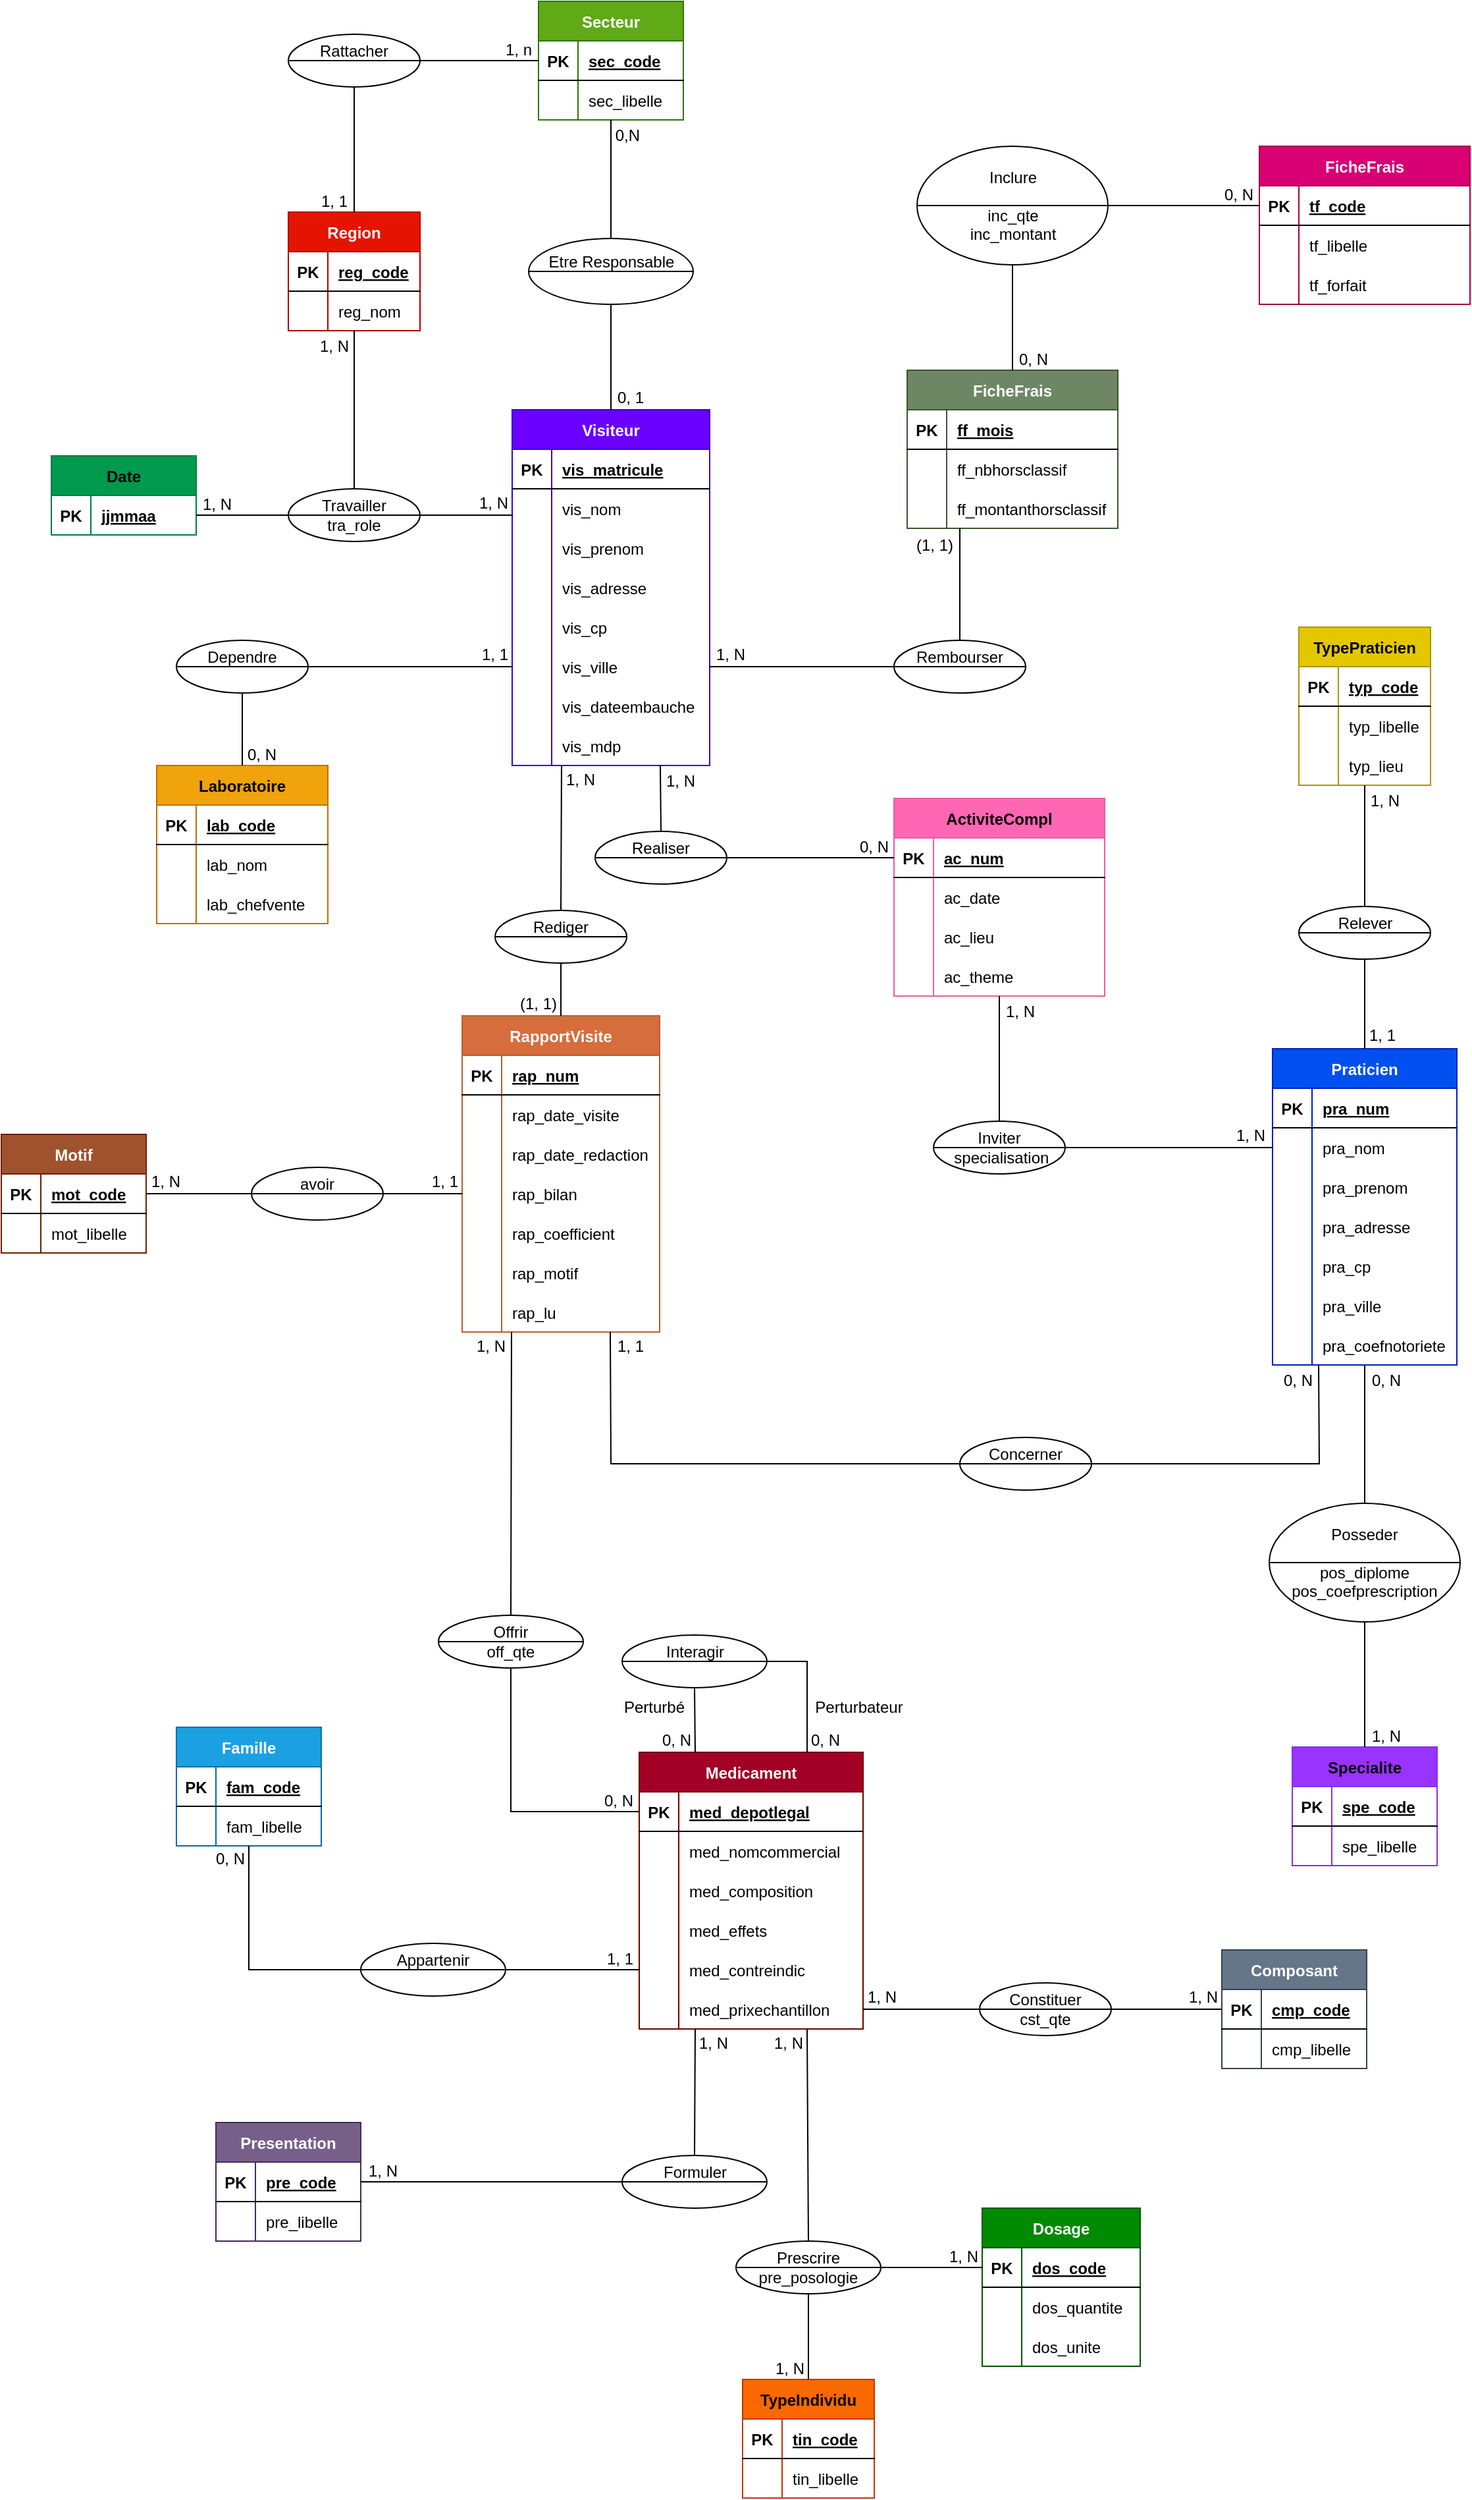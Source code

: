 <mxfile>
    <diagram id="DStgOnjRlx-6y_lDVWQ5" name="Page-1">
        <mxGraphModel dx="3042" dy="215" grid="1" gridSize="10" guides="1" tooltips="1" connect="1" arrows="1" fold="1" page="1" pageScale="1" pageWidth="850" pageHeight="1100" math="0" shadow="0">
            <root>
                <mxCell id="0"/>
                <mxCell id="1" parent="0"/>
                <mxCell id="302" value="ActiviteCompl" style="shape=table;startSize=30;container=1;collapsible=1;childLayout=tableLayout;fixedRows=1;rowLines=0;fontStyle=1;align=center;resizeLast=1;fillColor=#FF66B3;swimlaneFillColor=none;strokeColor=#E85DA3;" parent="1" vertex="1">
                    <mxGeometry x="-1589" y="754" width="160" height="150" as="geometry"/>
                </mxCell>
                <mxCell id="303" value="" style="shape=partialRectangle;collapsible=0;dropTarget=0;pointerEvents=0;fillColor=none;points=[[0,0.5],[1,0.5]];portConstraint=eastwest;top=0;left=0;right=0;bottom=1;" parent="302" vertex="1">
                    <mxGeometry y="30" width="160" height="30" as="geometry"/>
                </mxCell>
                <mxCell id="304" value="PK" style="shape=partialRectangle;overflow=hidden;connectable=0;fillColor=none;top=0;left=0;bottom=0;right=0;fontStyle=1;" parent="303" vertex="1">
                    <mxGeometry width="30" height="30" as="geometry">
                        <mxRectangle width="30" height="30" as="alternateBounds"/>
                    </mxGeometry>
                </mxCell>
                <mxCell id="305" value="ac_num" style="shape=partialRectangle;overflow=hidden;connectable=0;fillColor=none;top=0;left=0;bottom=0;right=0;align=left;spacingLeft=6;fontStyle=5;" parent="303" vertex="1">
                    <mxGeometry x="30" width="130" height="30" as="geometry">
                        <mxRectangle width="130" height="30" as="alternateBounds"/>
                    </mxGeometry>
                </mxCell>
                <mxCell id="306" value="" style="shape=partialRectangle;collapsible=0;dropTarget=0;pointerEvents=0;fillColor=none;points=[[0,0.5],[1,0.5]];portConstraint=eastwest;top=0;left=0;right=0;bottom=0;" parent="302" vertex="1">
                    <mxGeometry y="60" width="160" height="30" as="geometry"/>
                </mxCell>
                <mxCell id="307" value="" style="shape=partialRectangle;overflow=hidden;connectable=0;fillColor=none;top=0;left=0;bottom=0;right=0;" parent="306" vertex="1">
                    <mxGeometry width="30" height="30" as="geometry">
                        <mxRectangle width="30" height="30" as="alternateBounds"/>
                    </mxGeometry>
                </mxCell>
                <mxCell id="308" value="ac_date" style="shape=partialRectangle;overflow=hidden;connectable=0;fillColor=none;top=0;left=0;bottom=0;right=0;align=left;spacingLeft=6;" parent="306" vertex="1">
                    <mxGeometry x="30" width="130" height="30" as="geometry">
                        <mxRectangle width="130" height="30" as="alternateBounds"/>
                    </mxGeometry>
                </mxCell>
                <mxCell id="309" value="" style="shape=partialRectangle;collapsible=0;dropTarget=0;pointerEvents=0;fillColor=none;points=[[0,0.5],[1,0.5]];portConstraint=eastwest;top=0;left=0;right=0;bottom=0;" parent="302" vertex="1">
                    <mxGeometry y="90" width="160" height="30" as="geometry"/>
                </mxCell>
                <mxCell id="310" value="" style="shape=partialRectangle;overflow=hidden;connectable=0;fillColor=none;top=0;left=0;bottom=0;right=0;" parent="309" vertex="1">
                    <mxGeometry width="30" height="30" as="geometry">
                        <mxRectangle width="30" height="30" as="alternateBounds"/>
                    </mxGeometry>
                </mxCell>
                <mxCell id="311" value="ac_lieu" style="shape=partialRectangle;overflow=hidden;connectable=0;fillColor=none;top=0;left=0;bottom=0;right=0;align=left;spacingLeft=6;" parent="309" vertex="1">
                    <mxGeometry x="30" width="130" height="30" as="geometry">
                        <mxRectangle width="130" height="30" as="alternateBounds"/>
                    </mxGeometry>
                </mxCell>
                <mxCell id="312" value="" style="shape=partialRectangle;collapsible=0;dropTarget=0;pointerEvents=0;fillColor=none;points=[[0,0.5],[1,0.5]];portConstraint=eastwest;top=0;left=0;right=0;bottom=0;" parent="302" vertex="1">
                    <mxGeometry y="120" width="160" height="30" as="geometry"/>
                </mxCell>
                <mxCell id="313" value="" style="shape=partialRectangle;overflow=hidden;connectable=0;fillColor=none;top=0;left=0;bottom=0;right=0;" parent="312" vertex="1">
                    <mxGeometry width="30" height="30" as="geometry">
                        <mxRectangle width="30" height="30" as="alternateBounds"/>
                    </mxGeometry>
                </mxCell>
                <mxCell id="314" value="ac_theme" style="shape=partialRectangle;overflow=hidden;connectable=0;fillColor=none;top=0;left=0;bottom=0;right=0;align=left;spacingLeft=6;" parent="312" vertex="1">
                    <mxGeometry x="30" width="130" height="30" as="geometry">
                        <mxRectangle width="130" height="30" as="alternateBounds"/>
                    </mxGeometry>
                </mxCell>
                <mxCell id="332" value="Dosage" style="shape=table;startSize=30;container=1;collapsible=1;childLayout=tableLayout;fixedRows=1;rowLines=0;fontStyle=1;align=center;resizeLast=1;fillColor=#008a00;fontColor=#ffffff;strokeColor=#005700;" parent="1" vertex="1">
                    <mxGeometry x="-1522" y="1824" width="120" height="120" as="geometry"/>
                </mxCell>
                <mxCell id="333" value="" style="shape=partialRectangle;collapsible=0;dropTarget=0;pointerEvents=0;fillColor=none;points=[[0,0.5],[1,0.5]];portConstraint=eastwest;top=0;left=0;right=0;bottom=1;" parent="332" vertex="1">
                    <mxGeometry y="30" width="120" height="30" as="geometry"/>
                </mxCell>
                <mxCell id="334" value="PK" style="shape=partialRectangle;overflow=hidden;connectable=0;fillColor=none;top=0;left=0;bottom=0;right=0;fontStyle=1;" parent="333" vertex="1">
                    <mxGeometry width="30" height="30" as="geometry">
                        <mxRectangle width="30" height="30" as="alternateBounds"/>
                    </mxGeometry>
                </mxCell>
                <mxCell id="335" value="dos_code" style="shape=partialRectangle;overflow=hidden;connectable=0;fillColor=none;top=0;left=0;bottom=0;right=0;align=left;spacingLeft=6;fontStyle=5;" parent="333" vertex="1">
                    <mxGeometry x="30" width="90" height="30" as="geometry">
                        <mxRectangle width="90" height="30" as="alternateBounds"/>
                    </mxGeometry>
                </mxCell>
                <mxCell id="336" value="" style="shape=partialRectangle;collapsible=0;dropTarget=0;pointerEvents=0;fillColor=none;points=[[0,0.5],[1,0.5]];portConstraint=eastwest;top=0;left=0;right=0;bottom=0;" parent="332" vertex="1">
                    <mxGeometry y="60" width="120" height="30" as="geometry"/>
                </mxCell>
                <mxCell id="337" value="" style="shape=partialRectangle;overflow=hidden;connectable=0;fillColor=none;top=0;left=0;bottom=0;right=0;" parent="336" vertex="1">
                    <mxGeometry width="30" height="30" as="geometry">
                        <mxRectangle width="30" height="30" as="alternateBounds"/>
                    </mxGeometry>
                </mxCell>
                <mxCell id="338" value="dos_quantite" style="shape=partialRectangle;overflow=hidden;connectable=0;fillColor=none;top=0;left=0;bottom=0;right=0;align=left;spacingLeft=6;" parent="336" vertex="1">
                    <mxGeometry x="30" width="90" height="30" as="geometry">
                        <mxRectangle width="90" height="30" as="alternateBounds"/>
                    </mxGeometry>
                </mxCell>
                <mxCell id="339" value="" style="shape=partialRectangle;collapsible=0;dropTarget=0;pointerEvents=0;fillColor=none;points=[[0,0.5],[1,0.5]];portConstraint=eastwest;top=0;left=0;right=0;bottom=0;" parent="332" vertex="1">
                    <mxGeometry y="90" width="120" height="30" as="geometry"/>
                </mxCell>
                <mxCell id="340" value="" style="shape=partialRectangle;overflow=hidden;connectable=0;fillColor=none;top=0;left=0;bottom=0;right=0;" parent="339" vertex="1">
                    <mxGeometry width="30" height="30" as="geometry">
                        <mxRectangle width="30" height="30" as="alternateBounds"/>
                    </mxGeometry>
                </mxCell>
                <mxCell id="341" value="dos_unite" style="shape=partialRectangle;overflow=hidden;connectable=0;fillColor=none;top=0;left=0;bottom=0;right=0;align=left;spacingLeft=6;" parent="339" vertex="1">
                    <mxGeometry x="30" width="90" height="30" as="geometry">
                        <mxRectangle width="90" height="30" as="alternateBounds"/>
                    </mxGeometry>
                </mxCell>
                <mxCell id="342" value="Famille" style="shape=table;startSize=30;container=1;collapsible=1;childLayout=tableLayout;fixedRows=1;rowLines=0;fontStyle=1;align=center;resizeLast=1;fillColor=#1ba1e2;fontColor=#ffffff;strokeColor=#006EAF;" parent="1" vertex="1">
                    <mxGeometry x="-2134" y="1459" width="110" height="90" as="geometry"/>
                </mxCell>
                <mxCell id="343" value="" style="shape=partialRectangle;collapsible=0;dropTarget=0;pointerEvents=0;fillColor=none;points=[[0,0.5],[1,0.5]];portConstraint=eastwest;top=0;left=0;right=0;bottom=1;" parent="342" vertex="1">
                    <mxGeometry y="30" width="110" height="30" as="geometry"/>
                </mxCell>
                <mxCell id="344" value="PK" style="shape=partialRectangle;overflow=hidden;connectable=0;fillColor=none;top=0;left=0;bottom=0;right=0;fontStyle=1;" parent="343" vertex="1">
                    <mxGeometry width="30" height="30" as="geometry">
                        <mxRectangle width="30" height="30" as="alternateBounds"/>
                    </mxGeometry>
                </mxCell>
                <mxCell id="345" value="fam_code" style="shape=partialRectangle;overflow=hidden;connectable=0;fillColor=none;top=0;left=0;bottom=0;right=0;align=left;spacingLeft=6;fontStyle=5;" parent="343" vertex="1">
                    <mxGeometry x="30" width="80" height="30" as="geometry">
                        <mxRectangle width="80" height="30" as="alternateBounds"/>
                    </mxGeometry>
                </mxCell>
                <mxCell id="346" value="" style="shape=partialRectangle;collapsible=0;dropTarget=0;pointerEvents=0;fillColor=none;points=[[0,0.5],[1,0.5]];portConstraint=eastwest;top=0;left=0;right=0;bottom=0;" parent="342" vertex="1">
                    <mxGeometry y="60" width="110" height="30" as="geometry"/>
                </mxCell>
                <mxCell id="347" value="" style="shape=partialRectangle;overflow=hidden;connectable=0;fillColor=none;top=0;left=0;bottom=0;right=0;" parent="346" vertex="1">
                    <mxGeometry width="30" height="30" as="geometry">
                        <mxRectangle width="30" height="30" as="alternateBounds"/>
                    </mxGeometry>
                </mxCell>
                <mxCell id="348" value="fam_libelle" style="shape=partialRectangle;overflow=hidden;connectable=0;fillColor=none;top=0;left=0;bottom=0;right=0;align=left;spacingLeft=6;" parent="346" vertex="1">
                    <mxGeometry x="30" width="80" height="30" as="geometry">
                        <mxRectangle width="80" height="30" as="alternateBounds"/>
                    </mxGeometry>
                </mxCell>
                <mxCell id="373" value="Laboratoire" style="shape=table;startSize=30;container=1;collapsible=1;childLayout=tableLayout;fixedRows=1;rowLines=0;fontStyle=1;align=center;resizeLast=1;fillColor=#f0a30a;fontColor=#000000;strokeColor=#BD7000;" parent="1" vertex="1">
                    <mxGeometry x="-2149" y="729" width="130" height="120" as="geometry"/>
                </mxCell>
                <mxCell id="374" value="" style="shape=partialRectangle;collapsible=0;dropTarget=0;pointerEvents=0;fillColor=none;points=[[0,0.5],[1,0.5]];portConstraint=eastwest;top=0;left=0;right=0;bottom=1;" parent="373" vertex="1">
                    <mxGeometry y="30" width="130" height="30" as="geometry"/>
                </mxCell>
                <mxCell id="375" value="PK" style="shape=partialRectangle;overflow=hidden;connectable=0;fillColor=none;top=0;left=0;bottom=0;right=0;fontStyle=1;" parent="374" vertex="1">
                    <mxGeometry width="30" height="30" as="geometry">
                        <mxRectangle width="30" height="30" as="alternateBounds"/>
                    </mxGeometry>
                </mxCell>
                <mxCell id="376" value="lab_code" style="shape=partialRectangle;overflow=hidden;connectable=0;fillColor=none;top=0;left=0;bottom=0;right=0;align=left;spacingLeft=6;fontStyle=5;" parent="374" vertex="1">
                    <mxGeometry x="30" width="100" height="30" as="geometry">
                        <mxRectangle width="100" height="30" as="alternateBounds"/>
                    </mxGeometry>
                </mxCell>
                <mxCell id="377" value="" style="shape=partialRectangle;collapsible=0;dropTarget=0;pointerEvents=0;fillColor=none;points=[[0,0.5],[1,0.5]];portConstraint=eastwest;top=0;left=0;right=0;bottom=0;" parent="373" vertex="1">
                    <mxGeometry y="60" width="130" height="30" as="geometry"/>
                </mxCell>
                <mxCell id="378" value="" style="shape=partialRectangle;overflow=hidden;connectable=0;fillColor=none;top=0;left=0;bottom=0;right=0;" parent="377" vertex="1">
                    <mxGeometry width="30" height="30" as="geometry">
                        <mxRectangle width="30" height="30" as="alternateBounds"/>
                    </mxGeometry>
                </mxCell>
                <mxCell id="379" value="lab_nom" style="shape=partialRectangle;overflow=hidden;connectable=0;fillColor=none;top=0;left=0;bottom=0;right=0;align=left;spacingLeft=6;" parent="377" vertex="1">
                    <mxGeometry x="30" width="100" height="30" as="geometry">
                        <mxRectangle width="100" height="30" as="alternateBounds"/>
                    </mxGeometry>
                </mxCell>
                <mxCell id="380" value="" style="shape=partialRectangle;collapsible=0;dropTarget=0;pointerEvents=0;fillColor=none;points=[[0,0.5],[1,0.5]];portConstraint=eastwest;top=0;left=0;right=0;bottom=0;" parent="373" vertex="1">
                    <mxGeometry y="90" width="130" height="30" as="geometry"/>
                </mxCell>
                <mxCell id="381" value="" style="shape=partialRectangle;overflow=hidden;connectable=0;fillColor=none;top=0;left=0;bottom=0;right=0;" parent="380" vertex="1">
                    <mxGeometry width="30" height="30" as="geometry">
                        <mxRectangle width="30" height="30" as="alternateBounds"/>
                    </mxGeometry>
                </mxCell>
                <mxCell id="382" value="lab_chefvente" style="shape=partialRectangle;overflow=hidden;connectable=0;fillColor=none;top=0;left=0;bottom=0;right=0;align=left;spacingLeft=6;" parent="380" vertex="1">
                    <mxGeometry x="30" width="100" height="30" as="geometry">
                        <mxRectangle width="100" height="30" as="alternateBounds"/>
                    </mxGeometry>
                </mxCell>
                <mxCell id="383" value="Medicament" style="shape=table;startSize=30;container=1;collapsible=1;childLayout=tableLayout;fixedRows=1;rowLines=0;fontStyle=1;align=center;resizeLast=1;fillColor=#a20025;fontColor=#ffffff;strokeColor=#6F0000;" parent="1" vertex="1">
                    <mxGeometry x="-1782.5" y="1478" width="170" height="210" as="geometry"/>
                </mxCell>
                <mxCell id="384" value="" style="shape=partialRectangle;collapsible=0;dropTarget=0;pointerEvents=0;fillColor=none;points=[[0,0.5],[1,0.5]];portConstraint=eastwest;top=0;left=0;right=0;bottom=1;" parent="383" vertex="1">
                    <mxGeometry y="30" width="170" height="30" as="geometry"/>
                </mxCell>
                <mxCell id="385" value="PK" style="shape=partialRectangle;overflow=hidden;connectable=0;fillColor=none;top=0;left=0;bottom=0;right=0;fontStyle=1;" parent="384" vertex="1">
                    <mxGeometry width="30" height="30" as="geometry">
                        <mxRectangle width="30" height="30" as="alternateBounds"/>
                    </mxGeometry>
                </mxCell>
                <mxCell id="386" value="med_depotlegal" style="shape=partialRectangle;overflow=hidden;connectable=0;fillColor=none;top=0;left=0;bottom=0;right=0;align=left;spacingLeft=6;fontStyle=5;" parent="384" vertex="1">
                    <mxGeometry x="30" width="140" height="30" as="geometry">
                        <mxRectangle width="140" height="30" as="alternateBounds"/>
                    </mxGeometry>
                </mxCell>
                <mxCell id="387" value="" style="shape=partialRectangle;collapsible=0;dropTarget=0;pointerEvents=0;fillColor=none;points=[[0,0.5],[1,0.5]];portConstraint=eastwest;top=0;left=0;right=0;bottom=0;" parent="383" vertex="1">
                    <mxGeometry y="60" width="170" height="30" as="geometry"/>
                </mxCell>
                <mxCell id="388" value="" style="shape=partialRectangle;overflow=hidden;connectable=0;fillColor=none;top=0;left=0;bottom=0;right=0;" parent="387" vertex="1">
                    <mxGeometry width="30" height="30" as="geometry">
                        <mxRectangle width="30" height="30" as="alternateBounds"/>
                    </mxGeometry>
                </mxCell>
                <mxCell id="389" value="med_nomcommercial" style="shape=partialRectangle;overflow=hidden;connectable=0;fillColor=none;top=0;left=0;bottom=0;right=0;align=left;spacingLeft=6;" parent="387" vertex="1">
                    <mxGeometry x="30" width="140" height="30" as="geometry">
                        <mxRectangle width="140" height="30" as="alternateBounds"/>
                    </mxGeometry>
                </mxCell>
                <mxCell id="390" value="" style="shape=partialRectangle;collapsible=0;dropTarget=0;pointerEvents=0;fillColor=none;points=[[0,0.5],[1,0.5]];portConstraint=eastwest;top=0;left=0;right=0;bottom=0;" parent="383" vertex="1">
                    <mxGeometry y="90" width="170" height="30" as="geometry"/>
                </mxCell>
                <mxCell id="391" value="" style="shape=partialRectangle;overflow=hidden;connectable=0;fillColor=none;top=0;left=0;bottom=0;right=0;" parent="390" vertex="1">
                    <mxGeometry width="30" height="30" as="geometry">
                        <mxRectangle width="30" height="30" as="alternateBounds"/>
                    </mxGeometry>
                </mxCell>
                <mxCell id="392" value="med_composition" style="shape=partialRectangle;overflow=hidden;connectable=0;fillColor=none;top=0;left=0;bottom=0;right=0;align=left;spacingLeft=6;" parent="390" vertex="1">
                    <mxGeometry x="30" width="140" height="30" as="geometry">
                        <mxRectangle width="140" height="30" as="alternateBounds"/>
                    </mxGeometry>
                </mxCell>
                <mxCell id="393" value="" style="shape=partialRectangle;collapsible=0;dropTarget=0;pointerEvents=0;fillColor=none;points=[[0,0.5],[1,0.5]];portConstraint=eastwest;top=0;left=0;right=0;bottom=0;" parent="383" vertex="1">
                    <mxGeometry y="120" width="170" height="30" as="geometry"/>
                </mxCell>
                <mxCell id="394" value="" style="shape=partialRectangle;overflow=hidden;connectable=0;fillColor=none;top=0;left=0;bottom=0;right=0;" parent="393" vertex="1">
                    <mxGeometry width="30" height="30" as="geometry">
                        <mxRectangle width="30" height="30" as="alternateBounds"/>
                    </mxGeometry>
                </mxCell>
                <mxCell id="395" value="med_effets" style="shape=partialRectangle;overflow=hidden;connectable=0;fillColor=none;top=0;left=0;bottom=0;right=0;align=left;spacingLeft=6;" parent="393" vertex="1">
                    <mxGeometry x="30" width="140" height="30" as="geometry">
                        <mxRectangle width="140" height="30" as="alternateBounds"/>
                    </mxGeometry>
                </mxCell>
                <mxCell id="396" value="" style="shape=partialRectangle;collapsible=0;dropTarget=0;pointerEvents=0;fillColor=none;points=[[0,0.5],[1,0.5]];portConstraint=eastwest;top=0;left=0;right=0;bottom=0;" parent="383" vertex="1">
                    <mxGeometry y="150" width="170" height="30" as="geometry"/>
                </mxCell>
                <mxCell id="397" value="" style="shape=partialRectangle;overflow=hidden;connectable=0;fillColor=none;top=0;left=0;bottom=0;right=0;" parent="396" vertex="1">
                    <mxGeometry width="30" height="30" as="geometry">
                        <mxRectangle width="30" height="30" as="alternateBounds"/>
                    </mxGeometry>
                </mxCell>
                <mxCell id="398" value="med_contreindic" style="shape=partialRectangle;overflow=hidden;connectable=0;fillColor=none;top=0;left=0;bottom=0;right=0;align=left;spacingLeft=6;" parent="396" vertex="1">
                    <mxGeometry x="30" width="140" height="30" as="geometry">
                        <mxRectangle width="140" height="30" as="alternateBounds"/>
                    </mxGeometry>
                </mxCell>
                <mxCell id="399" value="" style="shape=partialRectangle;collapsible=0;dropTarget=0;pointerEvents=0;fillColor=none;points=[[0,0.5],[1,0.5]];portConstraint=eastwest;top=0;left=0;right=0;bottom=0;" parent="383" vertex="1">
                    <mxGeometry y="180" width="170" height="30" as="geometry"/>
                </mxCell>
                <mxCell id="400" value="" style="shape=partialRectangle;overflow=hidden;connectable=0;fillColor=none;top=0;left=0;bottom=0;right=0;" parent="399" vertex="1">
                    <mxGeometry width="30" height="30" as="geometry">
                        <mxRectangle width="30" height="30" as="alternateBounds"/>
                    </mxGeometry>
                </mxCell>
                <mxCell id="401" value="med_prixechantillon" style="shape=partialRectangle;overflow=hidden;connectable=0;fillColor=none;top=0;left=0;bottom=0;right=0;align=left;spacingLeft=6;" parent="399" vertex="1">
                    <mxGeometry x="30" width="140" height="30" as="geometry">
                        <mxRectangle width="140" height="30" as="alternateBounds"/>
                    </mxGeometry>
                </mxCell>
                <mxCell id="402" value="Motif" style="shape=table;startSize=30;container=1;collapsible=1;childLayout=tableLayout;fixedRows=1;rowLines=0;fontStyle=1;align=center;resizeLast=1;fillColor=#a0522d;fontColor=#ffffff;strokeColor=#6D1F00;" parent="1" vertex="1">
                    <mxGeometry x="-2267" y="1009" width="110" height="90" as="geometry"/>
                </mxCell>
                <mxCell id="403" value="" style="shape=partialRectangle;collapsible=0;dropTarget=0;pointerEvents=0;fillColor=none;points=[[0,0.5],[1,0.5]];portConstraint=eastwest;top=0;left=0;right=0;bottom=1;" parent="402" vertex="1">
                    <mxGeometry y="30" width="110" height="30" as="geometry"/>
                </mxCell>
                <mxCell id="404" value="PK" style="shape=partialRectangle;overflow=hidden;connectable=0;fillColor=none;top=0;left=0;bottom=0;right=0;fontStyle=1;" parent="403" vertex="1">
                    <mxGeometry width="30" height="30" as="geometry">
                        <mxRectangle width="30" height="30" as="alternateBounds"/>
                    </mxGeometry>
                </mxCell>
                <mxCell id="405" value="mot_code" style="shape=partialRectangle;overflow=hidden;connectable=0;fillColor=none;top=0;left=0;bottom=0;right=0;align=left;spacingLeft=6;fontStyle=5;" parent="403" vertex="1">
                    <mxGeometry x="30" width="80" height="30" as="geometry">
                        <mxRectangle width="80" height="30" as="alternateBounds"/>
                    </mxGeometry>
                </mxCell>
                <mxCell id="406" value="" style="shape=partialRectangle;collapsible=0;dropTarget=0;pointerEvents=0;fillColor=none;points=[[0,0.5],[1,0.5]];portConstraint=eastwest;top=0;left=0;right=0;bottom=0;" parent="402" vertex="1">
                    <mxGeometry y="60" width="110" height="30" as="geometry"/>
                </mxCell>
                <mxCell id="407" value="" style="shape=partialRectangle;overflow=hidden;connectable=0;fillColor=none;top=0;left=0;bottom=0;right=0;" parent="406" vertex="1">
                    <mxGeometry width="30" height="30" as="geometry">
                        <mxRectangle width="30" height="30" as="alternateBounds"/>
                    </mxGeometry>
                </mxCell>
                <mxCell id="408" value="mot_libelle" style="shape=partialRectangle;overflow=hidden;connectable=0;fillColor=none;top=0;left=0;bottom=0;right=0;align=left;spacingLeft=6;" parent="406" vertex="1">
                    <mxGeometry x="30" width="80" height="30" as="geometry">
                        <mxRectangle width="80" height="30" as="alternateBounds"/>
                    </mxGeometry>
                </mxCell>
                <mxCell id="435" value="Praticien" style="shape=table;startSize=30;container=1;collapsible=1;childLayout=tableLayout;fixedRows=1;rowLines=0;fontStyle=1;align=center;resizeLast=1;fillColor=#0050ef;fontColor=#ffffff;strokeColor=#001DBC;" parent="1" vertex="1">
                    <mxGeometry x="-1301.5" y="944" width="140" height="240" as="geometry"/>
                </mxCell>
                <mxCell id="436" value="" style="shape=partialRectangle;collapsible=0;dropTarget=0;pointerEvents=0;fillColor=none;points=[[0,0.5],[1,0.5]];portConstraint=eastwest;top=0;left=0;right=0;bottom=1;" parent="435" vertex="1">
                    <mxGeometry y="30" width="140" height="30" as="geometry"/>
                </mxCell>
                <mxCell id="437" value="PK" style="shape=partialRectangle;overflow=hidden;connectable=0;fillColor=none;top=0;left=0;bottom=0;right=0;fontStyle=1;" parent="436" vertex="1">
                    <mxGeometry width="30" height="30" as="geometry">
                        <mxRectangle width="30" height="30" as="alternateBounds"/>
                    </mxGeometry>
                </mxCell>
                <mxCell id="438" value="pra_num" style="shape=partialRectangle;overflow=hidden;connectable=0;fillColor=none;top=0;left=0;bottom=0;right=0;align=left;spacingLeft=6;fontStyle=5;" parent="436" vertex="1">
                    <mxGeometry x="30" width="110" height="30" as="geometry">
                        <mxRectangle width="110" height="30" as="alternateBounds"/>
                    </mxGeometry>
                </mxCell>
                <mxCell id="439" value="" style="shape=partialRectangle;collapsible=0;dropTarget=0;pointerEvents=0;fillColor=none;points=[[0,0.5],[1,0.5]];portConstraint=eastwest;top=0;left=0;right=0;bottom=0;" parent="435" vertex="1">
                    <mxGeometry y="60" width="140" height="30" as="geometry"/>
                </mxCell>
                <mxCell id="440" value="" style="shape=partialRectangle;overflow=hidden;connectable=0;fillColor=none;top=0;left=0;bottom=0;right=0;" parent="439" vertex="1">
                    <mxGeometry width="30" height="30" as="geometry">
                        <mxRectangle width="30" height="30" as="alternateBounds"/>
                    </mxGeometry>
                </mxCell>
                <mxCell id="441" value="pra_nom" style="shape=partialRectangle;overflow=hidden;connectable=0;fillColor=none;top=0;left=0;bottom=0;right=0;align=left;spacingLeft=6;" parent="439" vertex="1">
                    <mxGeometry x="30" width="110" height="30" as="geometry">
                        <mxRectangle width="110" height="30" as="alternateBounds"/>
                    </mxGeometry>
                </mxCell>
                <mxCell id="442" value="" style="shape=partialRectangle;collapsible=0;dropTarget=0;pointerEvents=0;fillColor=none;points=[[0,0.5],[1,0.5]];portConstraint=eastwest;top=0;left=0;right=0;bottom=0;" parent="435" vertex="1">
                    <mxGeometry y="90" width="140" height="30" as="geometry"/>
                </mxCell>
                <mxCell id="443" value="" style="shape=partialRectangle;overflow=hidden;connectable=0;fillColor=none;top=0;left=0;bottom=0;right=0;" parent="442" vertex="1">
                    <mxGeometry width="30" height="30" as="geometry">
                        <mxRectangle width="30" height="30" as="alternateBounds"/>
                    </mxGeometry>
                </mxCell>
                <mxCell id="444" value="pra_prenom" style="shape=partialRectangle;overflow=hidden;connectable=0;fillColor=none;top=0;left=0;bottom=0;right=0;align=left;spacingLeft=6;" parent="442" vertex="1">
                    <mxGeometry x="30" width="110" height="30" as="geometry">
                        <mxRectangle width="110" height="30" as="alternateBounds"/>
                    </mxGeometry>
                </mxCell>
                <mxCell id="445" value="" style="shape=partialRectangle;collapsible=0;dropTarget=0;pointerEvents=0;fillColor=none;points=[[0,0.5],[1,0.5]];portConstraint=eastwest;top=0;left=0;right=0;bottom=0;" parent="435" vertex="1">
                    <mxGeometry y="120" width="140" height="30" as="geometry"/>
                </mxCell>
                <mxCell id="446" value="" style="shape=partialRectangle;overflow=hidden;connectable=0;fillColor=none;top=0;left=0;bottom=0;right=0;" parent="445" vertex="1">
                    <mxGeometry width="30" height="30" as="geometry">
                        <mxRectangle width="30" height="30" as="alternateBounds"/>
                    </mxGeometry>
                </mxCell>
                <mxCell id="447" value="pra_adresse" style="shape=partialRectangle;overflow=hidden;connectable=0;fillColor=none;top=0;left=0;bottom=0;right=0;align=left;spacingLeft=6;" parent="445" vertex="1">
                    <mxGeometry x="30" width="110" height="30" as="geometry">
                        <mxRectangle width="110" height="30" as="alternateBounds"/>
                    </mxGeometry>
                </mxCell>
                <mxCell id="448" value="" style="shape=partialRectangle;collapsible=0;dropTarget=0;pointerEvents=0;fillColor=none;points=[[0,0.5],[1,0.5]];portConstraint=eastwest;top=0;left=0;right=0;bottom=0;" parent="435" vertex="1">
                    <mxGeometry y="150" width="140" height="30" as="geometry"/>
                </mxCell>
                <mxCell id="449" value="" style="shape=partialRectangle;overflow=hidden;connectable=0;fillColor=none;top=0;left=0;bottom=0;right=0;" parent="448" vertex="1">
                    <mxGeometry width="30" height="30" as="geometry">
                        <mxRectangle width="30" height="30" as="alternateBounds"/>
                    </mxGeometry>
                </mxCell>
                <mxCell id="450" value="pra_cp" style="shape=partialRectangle;overflow=hidden;connectable=0;fillColor=none;top=0;left=0;bottom=0;right=0;align=left;spacingLeft=6;" parent="448" vertex="1">
                    <mxGeometry x="30" width="110" height="30" as="geometry">
                        <mxRectangle width="110" height="30" as="alternateBounds"/>
                    </mxGeometry>
                </mxCell>
                <mxCell id="451" value="" style="shape=partialRectangle;collapsible=0;dropTarget=0;pointerEvents=0;fillColor=none;points=[[0,0.5],[1,0.5]];portConstraint=eastwest;top=0;left=0;right=0;bottom=0;" parent="435" vertex="1">
                    <mxGeometry y="180" width="140" height="30" as="geometry"/>
                </mxCell>
                <mxCell id="452" value="" style="shape=partialRectangle;overflow=hidden;connectable=0;fillColor=none;top=0;left=0;bottom=0;right=0;" parent="451" vertex="1">
                    <mxGeometry width="30" height="30" as="geometry">
                        <mxRectangle width="30" height="30" as="alternateBounds"/>
                    </mxGeometry>
                </mxCell>
                <mxCell id="453" value="pra_ville" style="shape=partialRectangle;overflow=hidden;connectable=0;fillColor=none;top=0;left=0;bottom=0;right=0;align=left;spacingLeft=6;" parent="451" vertex="1">
                    <mxGeometry x="30" width="110" height="30" as="geometry">
                        <mxRectangle width="110" height="30" as="alternateBounds"/>
                    </mxGeometry>
                </mxCell>
                <mxCell id="454" value="" style="shape=partialRectangle;collapsible=0;dropTarget=0;pointerEvents=0;fillColor=none;points=[[0,0.5],[1,0.5]];portConstraint=eastwest;top=0;left=0;right=0;bottom=0;" parent="435" vertex="1">
                    <mxGeometry y="210" width="140" height="30" as="geometry"/>
                </mxCell>
                <mxCell id="455" value="" style="shape=partialRectangle;overflow=hidden;connectable=0;fillColor=none;top=0;left=0;bottom=0;right=0;" parent="454" vertex="1">
                    <mxGeometry width="30" height="30" as="geometry">
                        <mxRectangle width="30" height="30" as="alternateBounds"/>
                    </mxGeometry>
                </mxCell>
                <mxCell id="456" value="pra_coefnotoriete" style="shape=partialRectangle;overflow=hidden;connectable=0;fillColor=none;top=0;left=0;bottom=0;right=0;align=left;spacingLeft=6;" parent="454" vertex="1">
                    <mxGeometry x="30" width="110" height="30" as="geometry">
                        <mxRectangle width="110" height="30" as="alternateBounds"/>
                    </mxGeometry>
                </mxCell>
                <mxCell id="470" value="Presentation" style="shape=table;startSize=30;container=1;collapsible=1;childLayout=tableLayout;fixedRows=1;rowLines=0;fontStyle=1;align=center;resizeLast=1;fillColor=#76608a;fontColor=#ffffff;strokeColor=#432D57;" parent="1" vertex="1">
                    <mxGeometry x="-2104" y="1759" width="110" height="90" as="geometry"/>
                </mxCell>
                <mxCell id="471" value="" style="shape=partialRectangle;collapsible=0;dropTarget=0;pointerEvents=0;fillColor=none;points=[[0,0.5],[1,0.5]];portConstraint=eastwest;top=0;left=0;right=0;bottom=1;" parent="470" vertex="1">
                    <mxGeometry y="30" width="110" height="30" as="geometry"/>
                </mxCell>
                <mxCell id="472" value="PK" style="shape=partialRectangle;overflow=hidden;connectable=0;fillColor=none;top=0;left=0;bottom=0;right=0;fontStyle=1;" parent="471" vertex="1">
                    <mxGeometry width="30" height="30" as="geometry">
                        <mxRectangle width="30" height="30" as="alternateBounds"/>
                    </mxGeometry>
                </mxCell>
                <mxCell id="473" value="pre_code" style="shape=partialRectangle;overflow=hidden;connectable=0;fillColor=none;top=0;left=0;bottom=0;right=0;align=left;spacingLeft=6;fontStyle=5;" parent="471" vertex="1">
                    <mxGeometry x="30" width="80" height="30" as="geometry">
                        <mxRectangle width="80" height="30" as="alternateBounds"/>
                    </mxGeometry>
                </mxCell>
                <mxCell id="474" value="" style="shape=partialRectangle;collapsible=0;dropTarget=0;pointerEvents=0;fillColor=none;points=[[0,0.5],[1,0.5]];portConstraint=eastwest;top=0;left=0;right=0;bottom=0;" parent="470" vertex="1">
                    <mxGeometry y="60" width="110" height="30" as="geometry"/>
                </mxCell>
                <mxCell id="475" value="" style="shape=partialRectangle;overflow=hidden;connectable=0;fillColor=none;top=0;left=0;bottom=0;right=0;" parent="474" vertex="1">
                    <mxGeometry width="30" height="30" as="geometry">
                        <mxRectangle width="30" height="30" as="alternateBounds"/>
                    </mxGeometry>
                </mxCell>
                <mxCell id="476" value="pre_libelle" style="shape=partialRectangle;overflow=hidden;connectable=0;fillColor=none;top=0;left=0;bottom=0;right=0;align=left;spacingLeft=6;" parent="474" vertex="1">
                    <mxGeometry x="30" width="80" height="30" as="geometry">
                        <mxRectangle width="80" height="30" as="alternateBounds"/>
                    </mxGeometry>
                </mxCell>
                <mxCell id="477" value="RapportVisite" style="shape=table;startSize=30;container=1;collapsible=1;childLayout=tableLayout;fixedRows=1;rowLines=0;fontStyle=1;align=center;resizeLast=1;fillColor=#D66D3C;strokeColor=#B85E33;fontColor=#ffffff;" parent="1" vertex="1">
                    <mxGeometry x="-1917" y="919" width="150" height="240" as="geometry"/>
                </mxCell>
                <mxCell id="478" value="" style="shape=partialRectangle;collapsible=0;dropTarget=0;pointerEvents=0;fillColor=none;points=[[0,0.5],[1,0.5]];portConstraint=eastwest;top=0;left=0;right=0;bottom=1;" parent="477" vertex="1">
                    <mxGeometry y="30" width="150" height="30" as="geometry"/>
                </mxCell>
                <mxCell id="479" value="PK" style="shape=partialRectangle;overflow=hidden;connectable=0;fillColor=none;top=0;left=0;bottom=0;right=0;fontStyle=1;" parent="478" vertex="1">
                    <mxGeometry width="30" height="30" as="geometry">
                        <mxRectangle width="30" height="30" as="alternateBounds"/>
                    </mxGeometry>
                </mxCell>
                <mxCell id="480" value="rap_num" style="shape=partialRectangle;overflow=hidden;connectable=0;fillColor=none;top=0;left=0;bottom=0;right=0;align=left;spacingLeft=6;fontStyle=5;" parent="478" vertex="1">
                    <mxGeometry x="30" width="120" height="30" as="geometry">
                        <mxRectangle width="120" height="30" as="alternateBounds"/>
                    </mxGeometry>
                </mxCell>
                <mxCell id="481" value="" style="shape=partialRectangle;collapsible=0;dropTarget=0;pointerEvents=0;fillColor=none;points=[[0,0.5],[1,0.5]];portConstraint=eastwest;top=0;left=0;right=0;bottom=0;" parent="477" vertex="1">
                    <mxGeometry y="60" width="150" height="30" as="geometry"/>
                </mxCell>
                <mxCell id="482" value="" style="shape=partialRectangle;overflow=hidden;connectable=0;fillColor=none;top=0;left=0;bottom=0;right=0;" parent="481" vertex="1">
                    <mxGeometry width="30" height="30" as="geometry">
                        <mxRectangle width="30" height="30" as="alternateBounds"/>
                    </mxGeometry>
                </mxCell>
                <mxCell id="483" value="rap_date_visite" style="shape=partialRectangle;overflow=hidden;connectable=0;fillColor=none;top=0;left=0;bottom=0;right=0;align=left;spacingLeft=6;" parent="481" vertex="1">
                    <mxGeometry x="30" width="120" height="30" as="geometry">
                        <mxRectangle width="120" height="30" as="alternateBounds"/>
                    </mxGeometry>
                </mxCell>
                <mxCell id="484" value="" style="shape=partialRectangle;collapsible=0;dropTarget=0;pointerEvents=0;fillColor=none;points=[[0,0.5],[1,0.5]];portConstraint=eastwest;top=0;left=0;right=0;bottom=0;" parent="477" vertex="1">
                    <mxGeometry y="90" width="150" height="30" as="geometry"/>
                </mxCell>
                <mxCell id="485" value="" style="shape=partialRectangle;overflow=hidden;connectable=0;fillColor=none;top=0;left=0;bottom=0;right=0;" parent="484" vertex="1">
                    <mxGeometry width="30" height="30" as="geometry">
                        <mxRectangle width="30" height="30" as="alternateBounds"/>
                    </mxGeometry>
                </mxCell>
                <mxCell id="486" value="rap_date_redaction" style="shape=partialRectangle;overflow=hidden;connectable=0;fillColor=none;top=0;left=0;bottom=0;right=0;align=left;spacingLeft=6;" parent="484" vertex="1">
                    <mxGeometry x="30" width="120" height="30" as="geometry">
                        <mxRectangle width="120" height="30" as="alternateBounds"/>
                    </mxGeometry>
                </mxCell>
                <mxCell id="487" value="" style="shape=partialRectangle;collapsible=0;dropTarget=0;pointerEvents=0;fillColor=none;points=[[0,0.5],[1,0.5]];portConstraint=eastwest;top=0;left=0;right=0;bottom=0;" parent="477" vertex="1">
                    <mxGeometry y="120" width="150" height="30" as="geometry"/>
                </mxCell>
                <mxCell id="488" value="" style="shape=partialRectangle;overflow=hidden;connectable=0;fillColor=none;top=0;left=0;bottom=0;right=0;" parent="487" vertex="1">
                    <mxGeometry width="30" height="30" as="geometry">
                        <mxRectangle width="30" height="30" as="alternateBounds"/>
                    </mxGeometry>
                </mxCell>
                <mxCell id="489" value="rap_bilan" style="shape=partialRectangle;overflow=hidden;connectable=0;fillColor=none;top=0;left=0;bottom=0;right=0;align=left;spacingLeft=6;" parent="487" vertex="1">
                    <mxGeometry x="30" width="120" height="30" as="geometry">
                        <mxRectangle width="120" height="30" as="alternateBounds"/>
                    </mxGeometry>
                </mxCell>
                <mxCell id="490" value="" style="shape=partialRectangle;collapsible=0;dropTarget=0;pointerEvents=0;fillColor=none;points=[[0,0.5],[1,0.5]];portConstraint=eastwest;top=0;left=0;right=0;bottom=0;" parent="477" vertex="1">
                    <mxGeometry y="150" width="150" height="30" as="geometry"/>
                </mxCell>
                <mxCell id="491" value="" style="shape=partialRectangle;overflow=hidden;connectable=0;fillColor=none;top=0;left=0;bottom=0;right=0;" parent="490" vertex="1">
                    <mxGeometry width="30" height="30" as="geometry">
                        <mxRectangle width="30" height="30" as="alternateBounds"/>
                    </mxGeometry>
                </mxCell>
                <mxCell id="492" value="rap_coefficient" style="shape=partialRectangle;overflow=hidden;connectable=0;fillColor=none;top=0;left=0;bottom=0;right=0;align=left;spacingLeft=6;" parent="490" vertex="1">
                    <mxGeometry x="30" width="120" height="30" as="geometry">
                        <mxRectangle width="120" height="30" as="alternateBounds"/>
                    </mxGeometry>
                </mxCell>
                <mxCell id="493" value="" style="shape=partialRectangle;collapsible=0;dropTarget=0;pointerEvents=0;fillColor=none;points=[[0,0.5],[1,0.5]];portConstraint=eastwest;top=0;left=0;right=0;bottom=0;" parent="477" vertex="1">
                    <mxGeometry y="180" width="150" height="30" as="geometry"/>
                </mxCell>
                <mxCell id="494" value="" style="shape=partialRectangle;overflow=hidden;connectable=0;fillColor=none;top=0;left=0;bottom=0;right=0;" parent="493" vertex="1">
                    <mxGeometry width="30" height="30" as="geometry">
                        <mxRectangle width="30" height="30" as="alternateBounds"/>
                    </mxGeometry>
                </mxCell>
                <mxCell id="495" value="rap_motif" style="shape=partialRectangle;overflow=hidden;connectable=0;fillColor=none;top=0;left=0;bottom=0;right=0;align=left;spacingLeft=6;" parent="493" vertex="1">
                    <mxGeometry x="30" width="120" height="30" as="geometry">
                        <mxRectangle width="120" height="30" as="alternateBounds"/>
                    </mxGeometry>
                </mxCell>
                <mxCell id="496" value="" style="shape=partialRectangle;collapsible=0;dropTarget=0;pointerEvents=0;fillColor=none;points=[[0,0.5],[1,0.5]];portConstraint=eastwest;top=0;left=0;right=0;bottom=0;" parent="477" vertex="1">
                    <mxGeometry y="210" width="150" height="30" as="geometry"/>
                </mxCell>
                <mxCell id="497" value="" style="shape=partialRectangle;overflow=hidden;connectable=0;fillColor=none;top=0;left=0;bottom=0;right=0;" parent="496" vertex="1">
                    <mxGeometry width="30" height="30" as="geometry">
                        <mxRectangle width="30" height="30" as="alternateBounds"/>
                    </mxGeometry>
                </mxCell>
                <mxCell id="498" value="rap_lu" style="shape=partialRectangle;overflow=hidden;connectable=0;fillColor=none;top=0;left=0;bottom=0;right=0;align=left;spacingLeft=6;" parent="496" vertex="1">
                    <mxGeometry x="30" width="120" height="30" as="geometry">
                        <mxRectangle width="120" height="30" as="alternateBounds"/>
                    </mxGeometry>
                </mxCell>
                <mxCell id="506" value="Region" style="shape=table;startSize=30;container=1;collapsible=1;childLayout=tableLayout;fixedRows=1;rowLines=0;fontStyle=1;align=center;resizeLast=1;fillColor=#e51400;fontColor=#ffffff;strokeColor=#B20000;" parent="1" vertex="1">
                    <mxGeometry x="-2049" y="309" width="100" height="90" as="geometry"/>
                </mxCell>
                <mxCell id="507" value="" style="shape=partialRectangle;collapsible=0;dropTarget=0;pointerEvents=0;fillColor=none;points=[[0,0.5],[1,0.5]];portConstraint=eastwest;top=0;left=0;right=0;bottom=1;" parent="506" vertex="1">
                    <mxGeometry y="30" width="100" height="30" as="geometry"/>
                </mxCell>
                <mxCell id="508" value="PK" style="shape=partialRectangle;overflow=hidden;connectable=0;fillColor=none;top=0;left=0;bottom=0;right=0;fontStyle=1;" parent="507" vertex="1">
                    <mxGeometry width="30" height="30" as="geometry">
                        <mxRectangle width="30" height="30" as="alternateBounds"/>
                    </mxGeometry>
                </mxCell>
                <mxCell id="509" value="reg_code" style="shape=partialRectangle;overflow=hidden;connectable=0;fillColor=none;top=0;left=0;bottom=0;right=0;align=left;spacingLeft=6;fontStyle=5;" parent="507" vertex="1">
                    <mxGeometry x="30" width="70" height="30" as="geometry">
                        <mxRectangle width="70" height="30" as="alternateBounds"/>
                    </mxGeometry>
                </mxCell>
                <mxCell id="510" value="" style="shape=partialRectangle;collapsible=0;dropTarget=0;pointerEvents=0;fillColor=none;points=[[0,0.5],[1,0.5]];portConstraint=eastwest;top=0;left=0;right=0;bottom=0;" parent="506" vertex="1">
                    <mxGeometry y="60" width="100" height="30" as="geometry"/>
                </mxCell>
                <mxCell id="511" value="" style="shape=partialRectangle;overflow=hidden;connectable=0;fillColor=none;top=0;left=0;bottom=0;right=0;" parent="510" vertex="1">
                    <mxGeometry width="30" height="30" as="geometry">
                        <mxRectangle width="30" height="30" as="alternateBounds"/>
                    </mxGeometry>
                </mxCell>
                <mxCell id="512" value="reg_nom" style="shape=partialRectangle;overflow=hidden;connectable=0;fillColor=none;top=0;left=0;bottom=0;right=0;align=left;spacingLeft=6;" parent="510" vertex="1">
                    <mxGeometry x="30" width="70" height="30" as="geometry">
                        <mxRectangle width="70" height="30" as="alternateBounds"/>
                    </mxGeometry>
                </mxCell>
                <mxCell id="513" value="Secteur" style="shape=table;startSize=30;container=1;collapsible=1;childLayout=tableLayout;fixedRows=1;rowLines=0;fontStyle=1;align=center;resizeLast=1;fillColor=#60a917;fontColor=#ffffff;strokeColor=#2D7600;" parent="1" vertex="1">
                    <mxGeometry x="-1859" y="149" width="110" height="90" as="geometry"/>
                </mxCell>
                <mxCell id="514" value="" style="shape=partialRectangle;collapsible=0;dropTarget=0;pointerEvents=0;fillColor=none;points=[[0,0.5],[1,0.5]];portConstraint=eastwest;top=0;left=0;right=0;bottom=1;" parent="513" vertex="1">
                    <mxGeometry y="30" width="110" height="30" as="geometry"/>
                </mxCell>
                <mxCell id="515" value="PK" style="shape=partialRectangle;overflow=hidden;connectable=0;fillColor=none;top=0;left=0;bottom=0;right=0;fontStyle=1;" parent="514" vertex="1">
                    <mxGeometry width="30" height="30" as="geometry">
                        <mxRectangle width="30" height="30" as="alternateBounds"/>
                    </mxGeometry>
                </mxCell>
                <mxCell id="516" value="sec_code" style="shape=partialRectangle;overflow=hidden;connectable=0;fillColor=none;top=0;left=0;bottom=0;right=0;align=left;spacingLeft=6;fontStyle=5;" parent="514" vertex="1">
                    <mxGeometry x="30" width="80" height="30" as="geometry">
                        <mxRectangle width="80" height="30" as="alternateBounds"/>
                    </mxGeometry>
                </mxCell>
                <mxCell id="517" value="" style="shape=partialRectangle;collapsible=0;dropTarget=0;pointerEvents=0;fillColor=none;points=[[0,0.5],[1,0.5]];portConstraint=eastwest;top=0;left=0;right=0;bottom=0;" parent="513" vertex="1">
                    <mxGeometry y="60" width="110" height="30" as="geometry"/>
                </mxCell>
                <mxCell id="518" value="" style="shape=partialRectangle;overflow=hidden;connectable=0;fillColor=none;top=0;left=0;bottom=0;right=0;" parent="517" vertex="1">
                    <mxGeometry width="30" height="30" as="geometry">
                        <mxRectangle width="30" height="30" as="alternateBounds"/>
                    </mxGeometry>
                </mxCell>
                <mxCell id="519" value="sec_libelle" style="shape=partialRectangle;overflow=hidden;connectable=0;fillColor=none;top=0;left=0;bottom=0;right=0;align=left;spacingLeft=6;" parent="517" vertex="1">
                    <mxGeometry x="30" width="80" height="30" as="geometry">
                        <mxRectangle width="80" height="30" as="alternateBounds"/>
                    </mxGeometry>
                </mxCell>
                <mxCell id="520" value="Specialite" style="shape=table;startSize=30;container=1;collapsible=1;childLayout=tableLayout;fixedRows=1;rowLines=0;fontStyle=1;align=center;resizeLast=1;fillColor=#9933FF;strokeColor=#8B2EE8;" parent="1" vertex="1">
                    <mxGeometry x="-1286.5" y="1474" width="110" height="90" as="geometry"/>
                </mxCell>
                <mxCell id="521" value="" style="shape=partialRectangle;collapsible=0;dropTarget=0;pointerEvents=0;fillColor=none;points=[[0,0.5],[1,0.5]];portConstraint=eastwest;top=0;left=0;right=0;bottom=1;" parent="520" vertex="1">
                    <mxGeometry y="30" width="110" height="30" as="geometry"/>
                </mxCell>
                <mxCell id="522" value="PK" style="shape=partialRectangle;overflow=hidden;connectable=0;fillColor=none;top=0;left=0;bottom=0;right=0;fontStyle=1;" parent="521" vertex="1">
                    <mxGeometry width="30" height="30" as="geometry">
                        <mxRectangle width="30" height="30" as="alternateBounds"/>
                    </mxGeometry>
                </mxCell>
                <mxCell id="523" value="spe_code" style="shape=partialRectangle;overflow=hidden;connectable=0;fillColor=none;top=0;left=0;bottom=0;right=0;align=left;spacingLeft=6;fontStyle=5;" parent="521" vertex="1">
                    <mxGeometry x="30" width="80" height="30" as="geometry">
                        <mxRectangle width="80" height="30" as="alternateBounds"/>
                    </mxGeometry>
                </mxCell>
                <mxCell id="524" value="" style="shape=partialRectangle;collapsible=0;dropTarget=0;pointerEvents=0;fillColor=none;points=[[0,0.5],[1,0.5]];portConstraint=eastwest;top=0;left=0;right=0;bottom=0;" parent="520" vertex="1">
                    <mxGeometry y="60" width="110" height="30" as="geometry"/>
                </mxCell>
                <mxCell id="525" value="" style="shape=partialRectangle;overflow=hidden;connectable=0;fillColor=none;top=0;left=0;bottom=0;right=0;" parent="524" vertex="1">
                    <mxGeometry width="30" height="30" as="geometry">
                        <mxRectangle width="30" height="30" as="alternateBounds"/>
                    </mxGeometry>
                </mxCell>
                <mxCell id="526" value="spe_libelle" style="shape=partialRectangle;overflow=hidden;connectable=0;fillColor=none;top=0;left=0;bottom=0;right=0;align=left;spacingLeft=6;" parent="524" vertex="1">
                    <mxGeometry x="30" width="80" height="30" as="geometry">
                        <mxRectangle width="80" height="30" as="alternateBounds"/>
                    </mxGeometry>
                </mxCell>
                <mxCell id="540" value="TypeIndividu" style="shape=table;startSize=30;container=1;collapsible=1;childLayout=tableLayout;fixedRows=1;rowLines=0;fontStyle=1;align=center;resizeLast=1;fillColor=#fa6800;fontColor=#000000;strokeColor=#C73500;gradientColor=none;swimlaneFillColor=none;" parent="1" vertex="1">
                    <mxGeometry x="-1704" y="1954" width="100" height="90" as="geometry"/>
                </mxCell>
                <mxCell id="541" value="" style="shape=partialRectangle;collapsible=0;dropTarget=0;pointerEvents=0;fillColor=none;points=[[0,0.5],[1,0.5]];portConstraint=eastwest;top=0;left=0;right=0;bottom=1;" parent="540" vertex="1">
                    <mxGeometry y="30" width="100" height="30" as="geometry"/>
                </mxCell>
                <mxCell id="542" value="PK" style="shape=partialRectangle;overflow=hidden;connectable=0;fillColor=none;top=0;left=0;bottom=0;right=0;fontStyle=1;" parent="541" vertex="1">
                    <mxGeometry width="30" height="30" as="geometry">
                        <mxRectangle width="30" height="30" as="alternateBounds"/>
                    </mxGeometry>
                </mxCell>
                <mxCell id="543" value="tin_code" style="shape=partialRectangle;overflow=hidden;connectable=0;fillColor=none;top=0;left=0;bottom=0;right=0;align=left;spacingLeft=6;fontStyle=5;" parent="541" vertex="1">
                    <mxGeometry x="30" width="70" height="30" as="geometry">
                        <mxRectangle width="70" height="30" as="alternateBounds"/>
                    </mxGeometry>
                </mxCell>
                <mxCell id="544" value="" style="shape=partialRectangle;collapsible=0;dropTarget=0;pointerEvents=0;fillColor=none;points=[[0,0.5],[1,0.5]];portConstraint=eastwest;top=0;left=0;right=0;bottom=0;" parent="540" vertex="1">
                    <mxGeometry y="60" width="100" height="30" as="geometry"/>
                </mxCell>
                <mxCell id="545" value="" style="shape=partialRectangle;overflow=hidden;connectable=0;fillColor=none;top=0;left=0;bottom=0;right=0;" parent="544" vertex="1">
                    <mxGeometry width="30" height="30" as="geometry">
                        <mxRectangle width="30" height="30" as="alternateBounds"/>
                    </mxGeometry>
                </mxCell>
                <mxCell id="546" value="tin_libelle" style="shape=partialRectangle;overflow=hidden;connectable=0;fillColor=none;top=0;left=0;bottom=0;right=0;align=left;spacingLeft=6;" parent="544" vertex="1">
                    <mxGeometry x="30" width="70" height="30" as="geometry">
                        <mxRectangle width="70" height="30" as="alternateBounds"/>
                    </mxGeometry>
                </mxCell>
                <mxCell id="547" value="TypePraticien" style="shape=table;startSize=30;container=1;collapsible=1;childLayout=tableLayout;fixedRows=1;rowLines=0;fontStyle=1;align=center;resizeLast=1;fillColor=#e3c800;fontColor=#000000;strokeColor=#B09500;" parent="1" vertex="1">
                    <mxGeometry x="-1281.5" y="624" width="100" height="120" as="geometry"/>
                </mxCell>
                <mxCell id="548" value="" style="shape=partialRectangle;collapsible=0;dropTarget=0;pointerEvents=0;fillColor=none;points=[[0,0.5],[1,0.5]];portConstraint=eastwest;top=0;left=0;right=0;bottom=1;" parent="547" vertex="1">
                    <mxGeometry y="30" width="100" height="30" as="geometry"/>
                </mxCell>
                <mxCell id="549" value="PK" style="shape=partialRectangle;overflow=hidden;connectable=0;fillColor=none;top=0;left=0;bottom=0;right=0;fontStyle=1;" parent="548" vertex="1">
                    <mxGeometry width="30" height="30" as="geometry">
                        <mxRectangle width="30" height="30" as="alternateBounds"/>
                    </mxGeometry>
                </mxCell>
                <mxCell id="550" value="typ_code" style="shape=partialRectangle;overflow=hidden;connectable=0;fillColor=none;top=0;left=0;bottom=0;right=0;align=left;spacingLeft=6;fontStyle=5;" parent="548" vertex="1">
                    <mxGeometry x="30" width="70" height="30" as="geometry">
                        <mxRectangle width="70" height="30" as="alternateBounds"/>
                    </mxGeometry>
                </mxCell>
                <mxCell id="551" value="" style="shape=partialRectangle;collapsible=0;dropTarget=0;pointerEvents=0;fillColor=none;points=[[0,0.5],[1,0.5]];portConstraint=eastwest;top=0;left=0;right=0;bottom=0;" parent="547" vertex="1">
                    <mxGeometry y="60" width="100" height="30" as="geometry"/>
                </mxCell>
                <mxCell id="552" value="" style="shape=partialRectangle;overflow=hidden;connectable=0;fillColor=none;top=0;left=0;bottom=0;right=0;" parent="551" vertex="1">
                    <mxGeometry width="30" height="30" as="geometry">
                        <mxRectangle width="30" height="30" as="alternateBounds"/>
                    </mxGeometry>
                </mxCell>
                <mxCell id="553" value="typ_libelle" style="shape=partialRectangle;overflow=hidden;connectable=0;fillColor=none;top=0;left=0;bottom=0;right=0;align=left;spacingLeft=6;" parent="551" vertex="1">
                    <mxGeometry x="30" width="70" height="30" as="geometry">
                        <mxRectangle width="70" height="30" as="alternateBounds"/>
                    </mxGeometry>
                </mxCell>
                <mxCell id="554" value="" style="shape=partialRectangle;collapsible=0;dropTarget=0;pointerEvents=0;fillColor=none;points=[[0,0.5],[1,0.5]];portConstraint=eastwest;top=0;left=0;right=0;bottom=0;" parent="547" vertex="1">
                    <mxGeometry y="90" width="100" height="30" as="geometry"/>
                </mxCell>
                <mxCell id="555" value="" style="shape=partialRectangle;overflow=hidden;connectable=0;fillColor=none;top=0;left=0;bottom=0;right=0;" parent="554" vertex="1">
                    <mxGeometry width="30" height="30" as="geometry">
                        <mxRectangle width="30" height="30" as="alternateBounds"/>
                    </mxGeometry>
                </mxCell>
                <mxCell id="556" value="typ_lieu" style="shape=partialRectangle;overflow=hidden;connectable=0;fillColor=none;top=0;left=0;bottom=0;right=0;align=left;spacingLeft=6;" parent="554" vertex="1">
                    <mxGeometry x="30" width="70" height="30" as="geometry">
                        <mxRectangle width="70" height="30" as="alternateBounds"/>
                    </mxGeometry>
                </mxCell>
                <mxCell id="557" value="Visiteur" style="shape=table;startSize=30;container=1;collapsible=1;childLayout=tableLayout;fixedRows=1;rowLines=0;fontStyle=1;align=center;resizeLast=1;fillColor=#6a00ff;fontColor=#ffffff;strokeColor=#3700CC;" parent="1" vertex="1">
                    <mxGeometry x="-1879" y="459" width="150" height="270" as="geometry"/>
                </mxCell>
                <mxCell id="558" value="" style="shape=partialRectangle;collapsible=0;dropTarget=0;pointerEvents=0;fillColor=none;points=[[0,0.5],[1,0.5]];portConstraint=eastwest;top=0;left=0;right=0;bottom=1;" parent="557" vertex="1">
                    <mxGeometry y="30" width="150" height="30" as="geometry"/>
                </mxCell>
                <mxCell id="559" value="PK" style="shape=partialRectangle;overflow=hidden;connectable=0;fillColor=none;top=0;left=0;bottom=0;right=0;fontStyle=1;" parent="558" vertex="1">
                    <mxGeometry width="30" height="30" as="geometry">
                        <mxRectangle width="30" height="30" as="alternateBounds"/>
                    </mxGeometry>
                </mxCell>
                <mxCell id="560" value="vis_matricule" style="shape=partialRectangle;overflow=hidden;connectable=0;fillColor=none;top=0;left=0;bottom=0;right=0;align=left;spacingLeft=6;fontStyle=5;" parent="558" vertex="1">
                    <mxGeometry x="30" width="120" height="30" as="geometry">
                        <mxRectangle width="120" height="30" as="alternateBounds"/>
                    </mxGeometry>
                </mxCell>
                <mxCell id="561" value="" style="shape=partialRectangle;collapsible=0;dropTarget=0;pointerEvents=0;fillColor=none;points=[[0,0.5],[1,0.5]];portConstraint=eastwest;top=0;left=0;right=0;bottom=0;" parent="557" vertex="1">
                    <mxGeometry y="60" width="150" height="30" as="geometry"/>
                </mxCell>
                <mxCell id="562" value="" style="shape=partialRectangle;overflow=hidden;connectable=0;fillColor=none;top=0;left=0;bottom=0;right=0;" parent="561" vertex="1">
                    <mxGeometry width="30" height="30" as="geometry">
                        <mxRectangle width="30" height="30" as="alternateBounds"/>
                    </mxGeometry>
                </mxCell>
                <mxCell id="563" value="vis_nom" style="shape=partialRectangle;overflow=hidden;connectable=0;fillColor=none;top=0;left=0;bottom=0;right=0;align=left;spacingLeft=6;" parent="561" vertex="1">
                    <mxGeometry x="30" width="120" height="30" as="geometry">
                        <mxRectangle width="120" height="30" as="alternateBounds"/>
                    </mxGeometry>
                </mxCell>
                <mxCell id="564" value="" style="shape=partialRectangle;collapsible=0;dropTarget=0;pointerEvents=0;fillColor=none;points=[[0,0.5],[1,0.5]];portConstraint=eastwest;top=0;left=0;right=0;bottom=0;" parent="557" vertex="1">
                    <mxGeometry y="90" width="150" height="30" as="geometry"/>
                </mxCell>
                <mxCell id="565" value="" style="shape=partialRectangle;overflow=hidden;connectable=0;fillColor=none;top=0;left=0;bottom=0;right=0;" parent="564" vertex="1">
                    <mxGeometry width="30" height="30" as="geometry">
                        <mxRectangle width="30" height="30" as="alternateBounds"/>
                    </mxGeometry>
                </mxCell>
                <mxCell id="566" value="vis_prenom" style="shape=partialRectangle;overflow=hidden;connectable=0;fillColor=none;top=0;left=0;bottom=0;right=0;align=left;spacingLeft=6;" parent="564" vertex="1">
                    <mxGeometry x="30" width="120" height="30" as="geometry">
                        <mxRectangle width="120" height="30" as="alternateBounds"/>
                    </mxGeometry>
                </mxCell>
                <mxCell id="567" value="" style="shape=partialRectangle;collapsible=0;dropTarget=0;pointerEvents=0;fillColor=none;points=[[0,0.5],[1,0.5]];portConstraint=eastwest;top=0;left=0;right=0;bottom=0;" parent="557" vertex="1">
                    <mxGeometry y="120" width="150" height="30" as="geometry"/>
                </mxCell>
                <mxCell id="568" value="" style="shape=partialRectangle;overflow=hidden;connectable=0;fillColor=none;top=0;left=0;bottom=0;right=0;" parent="567" vertex="1">
                    <mxGeometry width="30" height="30" as="geometry">
                        <mxRectangle width="30" height="30" as="alternateBounds"/>
                    </mxGeometry>
                </mxCell>
                <mxCell id="569" value="vis_adresse" style="shape=partialRectangle;overflow=hidden;connectable=0;fillColor=none;top=0;left=0;bottom=0;right=0;align=left;spacingLeft=6;" parent="567" vertex="1">
                    <mxGeometry x="30" width="120" height="30" as="geometry">
                        <mxRectangle width="120" height="30" as="alternateBounds"/>
                    </mxGeometry>
                </mxCell>
                <mxCell id="570" value="" style="shape=partialRectangle;collapsible=0;dropTarget=0;pointerEvents=0;fillColor=none;points=[[0,0.5],[1,0.5]];portConstraint=eastwest;top=0;left=0;right=0;bottom=0;" parent="557" vertex="1">
                    <mxGeometry y="150" width="150" height="30" as="geometry"/>
                </mxCell>
                <mxCell id="571" value="" style="shape=partialRectangle;overflow=hidden;connectable=0;fillColor=none;top=0;left=0;bottom=0;right=0;" parent="570" vertex="1">
                    <mxGeometry width="30" height="30" as="geometry">
                        <mxRectangle width="30" height="30" as="alternateBounds"/>
                    </mxGeometry>
                </mxCell>
                <mxCell id="572" value="vis_cp" style="shape=partialRectangle;overflow=hidden;connectable=0;fillColor=none;top=0;left=0;bottom=0;right=0;align=left;spacingLeft=6;" parent="570" vertex="1">
                    <mxGeometry x="30" width="120" height="30" as="geometry">
                        <mxRectangle width="120" height="30" as="alternateBounds"/>
                    </mxGeometry>
                </mxCell>
                <mxCell id="573" value="" style="shape=partialRectangle;collapsible=0;dropTarget=0;pointerEvents=0;fillColor=none;points=[[0,0.5],[1,0.5]];portConstraint=eastwest;top=0;left=0;right=0;bottom=0;" parent="557" vertex="1">
                    <mxGeometry y="180" width="150" height="30" as="geometry"/>
                </mxCell>
                <mxCell id="574" value="" style="shape=partialRectangle;overflow=hidden;connectable=0;fillColor=none;top=0;left=0;bottom=0;right=0;" parent="573" vertex="1">
                    <mxGeometry width="30" height="30" as="geometry">
                        <mxRectangle width="30" height="30" as="alternateBounds"/>
                    </mxGeometry>
                </mxCell>
                <mxCell id="575" value="vis_ville" style="shape=partialRectangle;overflow=hidden;connectable=0;fillColor=none;top=0;left=0;bottom=0;right=0;align=left;spacingLeft=6;" parent="573" vertex="1">
                    <mxGeometry x="30" width="120" height="30" as="geometry">
                        <mxRectangle width="120" height="30" as="alternateBounds"/>
                    </mxGeometry>
                </mxCell>
                <mxCell id="576" value="" style="shape=partialRectangle;collapsible=0;dropTarget=0;pointerEvents=0;fillColor=none;points=[[0,0.5],[1,0.5]];portConstraint=eastwest;top=0;left=0;right=0;bottom=0;" parent="557" vertex="1">
                    <mxGeometry y="210" width="150" height="30" as="geometry"/>
                </mxCell>
                <mxCell id="577" value="" style="shape=partialRectangle;overflow=hidden;connectable=0;fillColor=none;top=0;left=0;bottom=0;right=0;" parent="576" vertex="1">
                    <mxGeometry width="30" height="30" as="geometry">
                        <mxRectangle width="30" height="30" as="alternateBounds"/>
                    </mxGeometry>
                </mxCell>
                <mxCell id="578" value="vis_dateembauche" style="shape=partialRectangle;overflow=hidden;connectable=0;fillColor=none;top=0;left=0;bottom=0;right=0;align=left;spacingLeft=6;" parent="576" vertex="1">
                    <mxGeometry x="30" width="120" height="30" as="geometry">
                        <mxRectangle width="120" height="30" as="alternateBounds"/>
                    </mxGeometry>
                </mxCell>
                <mxCell id="579" value="" style="shape=partialRectangle;collapsible=0;dropTarget=0;pointerEvents=0;fillColor=none;points=[[0,0.5],[1,0.5]];portConstraint=eastwest;top=0;left=0;right=0;bottom=0;" parent="557" vertex="1">
                    <mxGeometry y="240" width="150" height="30" as="geometry"/>
                </mxCell>
                <mxCell id="580" value="" style="shape=partialRectangle;overflow=hidden;connectable=0;fillColor=none;top=0;left=0;bottom=0;right=0;" parent="579" vertex="1">
                    <mxGeometry width="30" height="30" as="geometry">
                        <mxRectangle width="30" height="30" as="alternateBounds"/>
                    </mxGeometry>
                </mxCell>
                <mxCell id="581" value="vis_mdp" style="shape=partialRectangle;overflow=hidden;connectable=0;fillColor=none;top=0;left=0;bottom=0;right=0;align=left;spacingLeft=6;" parent="579" vertex="1">
                    <mxGeometry x="30" width="120" height="30" as="geometry">
                        <mxRectangle width="120" height="30" as="alternateBounds"/>
                    </mxGeometry>
                </mxCell>
                <mxCell id="591" value="Rattacher&lt;br&gt;&amp;nbsp;" style="ellipse;whiteSpace=wrap;html=1;align=center;" parent="1" vertex="1">
                    <mxGeometry x="-2049" y="174" width="100" height="40" as="geometry"/>
                </mxCell>
                <mxCell id="592" value="" style="endArrow=none;html=1;exitX=0;exitY=0.5;exitDx=0;exitDy=0;entryX=1;entryY=0.5;entryDx=0;entryDy=0;" parent="1" source="591" target="591" edge="1">
                    <mxGeometry width="50" height="50" relative="1" as="geometry">
                        <mxPoint x="-1969" y="484" as="sourcePoint"/>
                        <mxPoint x="-1919" y="434" as="targetPoint"/>
                    </mxGeometry>
                </mxCell>
                <mxCell id="596" value="Date" style="shape=table;startSize=30;container=1;collapsible=1;childLayout=tableLayout;fixedRows=1;rowLines=0;fontStyle=1;align=center;resizeLast=1;fillColor=#00994D;strokeColor=#007D3F;rounded=0;" parent="1" vertex="1">
                    <mxGeometry x="-2229" y="494" width="110" height="60" as="geometry"/>
                </mxCell>
                <mxCell id="597" value="" style="shape=partialRectangle;collapsible=0;dropTarget=0;pointerEvents=0;fillColor=none;points=[[0,0.5],[1,0.5]];portConstraint=eastwest;top=0;left=0;right=0;bottom=1;strokeColor=#007D3F;" parent="596" vertex="1">
                    <mxGeometry y="30" width="110" height="30" as="geometry"/>
                </mxCell>
                <mxCell id="598" value="PK" style="shape=partialRectangle;overflow=hidden;connectable=0;fillColor=none;top=0;left=0;bottom=0;right=0;fontStyle=1;" parent="597" vertex="1">
                    <mxGeometry width="30" height="30" as="geometry">
                        <mxRectangle width="30" height="30" as="alternateBounds"/>
                    </mxGeometry>
                </mxCell>
                <mxCell id="599" value="jjmmaa" style="shape=partialRectangle;overflow=hidden;connectable=0;fillColor=none;top=0;left=0;bottom=0;right=0;align=left;spacingLeft=6;fontStyle=5;strokeColor=#007D3F;" parent="597" vertex="1">
                    <mxGeometry x="30" width="80" height="30" as="geometry">
                        <mxRectangle width="80" height="30" as="alternateBounds"/>
                    </mxGeometry>
                </mxCell>
                <mxCell id="605" value="Travailler&lt;br&gt;tra_role" style="ellipse;whiteSpace=wrap;html=1;align=center;" parent="1" vertex="1">
                    <mxGeometry x="-2049" y="519" width="100" height="40" as="geometry"/>
                </mxCell>
                <mxCell id="606" value="" style="endArrow=none;html=1;exitX=0;exitY=0.5;exitDx=0;exitDy=0;entryX=1;entryY=0.5;entryDx=0;entryDy=0;" parent="1" source="605" target="605" edge="1">
                    <mxGeometry width="50" height="50" relative="1" as="geometry">
                        <mxPoint x="-1669" y="849" as="sourcePoint"/>
                        <mxPoint x="-1619" y="799" as="targetPoint"/>
                    </mxGeometry>
                </mxCell>
                <mxCell id="608" value="Dependre&lt;br&gt;&amp;nbsp;" style="ellipse;whiteSpace=wrap;html=1;align=center;" parent="1" vertex="1">
                    <mxGeometry x="-2134" y="634" width="100" height="40" as="geometry"/>
                </mxCell>
                <mxCell id="609" value="" style="endArrow=none;html=1;exitX=0;exitY=0.5;exitDx=0;exitDy=0;entryX=1;entryY=0.5;entryDx=0;entryDy=0;" parent="1" source="608" target="608" edge="1">
                    <mxGeometry width="50" height="50" relative="1" as="geometry">
                        <mxPoint x="-1734" y="869" as="sourcePoint"/>
                        <mxPoint x="-1684" y="819" as="targetPoint"/>
                    </mxGeometry>
                </mxCell>
                <mxCell id="613" value="Rediger&lt;br&gt;&amp;nbsp;" style="ellipse;whiteSpace=wrap;html=1;align=center;" parent="1" vertex="1">
                    <mxGeometry x="-1892" y="839" width="100" height="40" as="geometry"/>
                </mxCell>
                <mxCell id="614" value="" style="endArrow=none;html=1;exitX=0;exitY=0.5;exitDx=0;exitDy=0;entryX=1;entryY=0.5;entryDx=0;entryDy=0;" parent="1" source="613" target="613" edge="1">
                    <mxGeometry width="50" height="50" relative="1" as="geometry">
                        <mxPoint x="-1499" y="999" as="sourcePoint"/>
                        <mxPoint x="-1449" y="949" as="targetPoint"/>
                    </mxGeometry>
                </mxCell>
                <mxCell id="617" value="Realiser&lt;br&gt;&amp;nbsp;&amp;nbsp;" style="ellipse;whiteSpace=wrap;html=1;align=center;" parent="1" vertex="1">
                    <mxGeometry x="-1816" y="779" width="100" height="40" as="geometry"/>
                </mxCell>
                <mxCell id="618" value="" style="endArrow=none;html=1;exitX=0;exitY=0.5;exitDx=0;exitDy=0;entryX=1;entryY=0.5;entryDx=0;entryDy=0;" parent="1" source="617" target="617" edge="1">
                    <mxGeometry width="50" height="50" relative="1" as="geometry">
                        <mxPoint x="-1359" y="989" as="sourcePoint"/>
                        <mxPoint x="-1309" y="939" as="targetPoint"/>
                    </mxGeometry>
                </mxCell>
                <mxCell id="621" value="Inviter&lt;br&gt;&amp;nbsp;specialisation" style="ellipse;whiteSpace=wrap;html=1;align=center;" parent="1" vertex="1">
                    <mxGeometry x="-1559" y="999" width="100" height="40" as="geometry"/>
                </mxCell>
                <mxCell id="622" value="" style="endArrow=none;html=1;exitX=0;exitY=0.5;exitDx=0;exitDy=0;entryX=1;entryY=0.5;entryDx=0;entryDy=0;" parent="1" source="621" target="621" edge="1">
                    <mxGeometry width="50" height="50" relative="1" as="geometry">
                        <mxPoint x="-1189" y="1189" as="sourcePoint"/>
                        <mxPoint x="-1139" y="1139" as="targetPoint"/>
                    </mxGeometry>
                </mxCell>
                <mxCell id="628" value="Posseder&lt;br&gt;&lt;br&gt;pos_diplome&lt;br&gt;pos_coefprescription" style="ellipse;whiteSpace=wrap;html=1;align=center;" parent="1" vertex="1">
                    <mxGeometry x="-1304" y="1289" width="145" height="90" as="geometry"/>
                </mxCell>
                <mxCell id="629" value="" style="endArrow=none;html=1;entryX=1;entryY=0.5;entryDx=0;entryDy=0;exitX=0;exitY=0.5;exitDx=0;exitDy=0;" parent="1" source="628" target="628" edge="1">
                    <mxGeometry width="50" height="50" relative="1" as="geometry">
                        <mxPoint x="-1301.5" y="1329" as="sourcePoint"/>
                        <mxPoint x="-1151.5" y="1289" as="targetPoint"/>
                    </mxGeometry>
                </mxCell>
                <mxCell id="631" value="Relever&lt;br&gt;&amp;nbsp;" style="ellipse;whiteSpace=wrap;html=1;align=center;" parent="1" vertex="1">
                    <mxGeometry x="-1281.5" y="836" width="100" height="40" as="geometry"/>
                </mxCell>
                <mxCell id="632" value="" style="endArrow=none;html=1;exitX=0;exitY=0.5;exitDx=0;exitDy=0;entryX=1;entryY=0.5;entryDx=0;entryDy=0;" parent="1" source="631" target="631" edge="1">
                    <mxGeometry width="50" height="50" relative="1" as="geometry">
                        <mxPoint x="-971.5" y="999" as="sourcePoint"/>
                        <mxPoint x="-921.5" y="949" as="targetPoint"/>
                    </mxGeometry>
                </mxCell>
                <mxCell id="637" value="Constituer&lt;br&gt;cst_qte" style="ellipse;whiteSpace=wrap;html=1;align=center;" parent="1" vertex="1">
                    <mxGeometry x="-1524" y="1653" width="100" height="40" as="geometry"/>
                </mxCell>
                <mxCell id="638" value="" style="endArrow=none;html=1;exitX=0;exitY=0.5;exitDx=0;exitDy=0;entryX=1;entryY=0.5;entryDx=0;entryDy=0;" parent="1" source="637" target="637" edge="1">
                    <mxGeometry width="50" height="50" relative="1" as="geometry">
                        <mxPoint x="-1254" y="1199" as="sourcePoint"/>
                        <mxPoint x="-1204" y="1149" as="targetPoint"/>
                    </mxGeometry>
                </mxCell>
                <mxCell id="641" value="Prescrire&lt;br&gt;pre_posologie" style="ellipse;whiteSpace=wrap;html=1;align=center;" parent="1" vertex="1">
                    <mxGeometry x="-1709" y="1849" width="110" height="40" as="geometry"/>
                </mxCell>
                <mxCell id="642" value="" style="endArrow=none;html=1;exitX=0;exitY=0.5;exitDx=0;exitDy=0;entryX=1;entryY=0.5;entryDx=0;entryDy=0;" parent="1" source="641" target="641" edge="1">
                    <mxGeometry width="50" height="50" relative="1" as="geometry">
                        <mxPoint x="-1202" y="1209" as="sourcePoint"/>
                        <mxPoint x="-1152" y="1159" as="targetPoint"/>
                    </mxGeometry>
                </mxCell>
                <mxCell id="646" value="Formuler&lt;br&gt;&amp;nbsp;" style="ellipse;whiteSpace=wrap;html=1;align=center;" parent="1" vertex="1">
                    <mxGeometry x="-1795.5" y="1784" width="110" height="40" as="geometry"/>
                </mxCell>
                <mxCell id="647" value="" style="endArrow=none;html=1;exitX=0;exitY=0.5;exitDx=0;exitDy=0;entryX=1;entryY=0.5;entryDx=0;entryDy=0;" parent="1" source="646" target="646" edge="1">
                    <mxGeometry width="50" height="50" relative="1" as="geometry">
                        <mxPoint x="-1474" y="969" as="sourcePoint"/>
                        <mxPoint x="-1424" y="919" as="targetPoint"/>
                    </mxGeometry>
                </mxCell>
                <mxCell id="651" value="Interagir&lt;br&gt;&amp;nbsp;" style="ellipse;whiteSpace=wrap;html=1;align=center;" parent="1" vertex="1">
                    <mxGeometry x="-1795.5" y="1389" width="110" height="40" as="geometry"/>
                </mxCell>
                <mxCell id="652" value="" style="endArrow=none;html=1;exitX=0;exitY=0.5;exitDx=0;exitDy=0;entryX=1;entryY=0.5;entryDx=0;entryDy=0;" parent="1" source="651" target="651" edge="1">
                    <mxGeometry width="50" height="50" relative="1" as="geometry">
                        <mxPoint x="-1462.5" y="708" as="sourcePoint"/>
                        <mxPoint x="-1412.5" y="658" as="targetPoint"/>
                    </mxGeometry>
                </mxCell>
                <mxCell id="655" value="Offrir&lt;br&gt;off_qte" style="ellipse;whiteSpace=wrap;html=1;align=center;" parent="1" vertex="1">
                    <mxGeometry x="-1935" y="1374" width="110" height="40" as="geometry"/>
                </mxCell>
                <mxCell id="656" value="" style="endArrow=none;html=1;exitX=0;exitY=0.5;exitDx=0;exitDy=0;entryX=1;entryY=0.5;entryDx=0;entryDy=0;" parent="1" source="655" target="655" edge="1">
                    <mxGeometry width="50" height="50" relative="1" as="geometry">
                        <mxPoint x="-1690" y="854" as="sourcePoint"/>
                        <mxPoint x="-1640" y="804" as="targetPoint"/>
                    </mxGeometry>
                </mxCell>
                <mxCell id="659" value="Appartenir&lt;br&gt;&amp;nbsp;" style="ellipse;whiteSpace=wrap;html=1;align=center;" parent="1" vertex="1">
                    <mxGeometry x="-1994" y="1623" width="110" height="40" as="geometry"/>
                </mxCell>
                <mxCell id="660" value="" style="endArrow=none;html=1;exitX=0;exitY=0.5;exitDx=0;exitDy=0;entryX=1;entryY=0.5;entryDx=0;entryDy=0;" parent="1" source="659" target="659" edge="1">
                    <mxGeometry width="50" height="50" relative="1" as="geometry">
                        <mxPoint x="-1474" y="809" as="sourcePoint"/>
                        <mxPoint x="-1424" y="759" as="targetPoint"/>
                    </mxGeometry>
                </mxCell>
                <mxCell id="663" value="Etre Responsable&lt;br&gt;&amp;nbsp;" style="ellipse;whiteSpace=wrap;html=1;align=center;" parent="1" vertex="1">
                    <mxGeometry x="-1866.5" y="329" width="125" height="50" as="geometry"/>
                </mxCell>
                <mxCell id="664" value="" style="endArrow=none;html=1;exitX=0;exitY=0.5;exitDx=0;exitDy=0;entryX=1;entryY=0.5;entryDx=0;entryDy=0;" parent="1" source="663" target="663" edge="1">
                    <mxGeometry width="50" height="50" relative="1" as="geometry">
                        <mxPoint x="-1784" y="649" as="sourcePoint"/>
                        <mxPoint x="-1734" y="599" as="targetPoint"/>
                    </mxGeometry>
                </mxCell>
                <mxCell id="668" value="avoir&lt;br&gt;&amp;nbsp;" style="ellipse;whiteSpace=wrap;html=1;align=center;" parent="1" vertex="1">
                    <mxGeometry x="-2077" y="1034" width="100" height="40" as="geometry"/>
                </mxCell>
                <mxCell id="669" value="" style="endArrow=none;html=1;exitX=0;exitY=0.5;exitDx=0;exitDy=0;entryX=1;entryY=0.5;entryDx=0;entryDy=0;" parent="1" source="668" target="668" edge="1">
                    <mxGeometry width="50" height="50" relative="1" as="geometry">
                        <mxPoint x="-1722" y="1214" as="sourcePoint"/>
                        <mxPoint x="-1672" y="1164" as="targetPoint"/>
                    </mxGeometry>
                </mxCell>
                <mxCell id="672" value="Concerner&lt;br&gt;&amp;nbsp;" style="ellipse;whiteSpace=wrap;html=1;align=center;" parent="1" vertex="1">
                    <mxGeometry x="-1539" y="1239" width="100" height="40" as="geometry"/>
                </mxCell>
                <mxCell id="673" value="" style="endArrow=none;html=1;exitX=0;exitY=0.5;exitDx=0;exitDy=0;entryX=1;entryY=0.5;entryDx=0;entryDy=0;" parent="1" source="672" target="672" edge="1">
                    <mxGeometry width="50" height="50" relative="1" as="geometry">
                        <mxPoint x="-1269" y="1309" as="sourcePoint"/>
                        <mxPoint x="-1219" y="1259" as="targetPoint"/>
                    </mxGeometry>
                </mxCell>
                <mxCell id="679" value="" style="endArrow=none;html=1;rounded=0;entryX=0;entryY=0.5;entryDx=0;entryDy=0;exitX=1;exitY=0.5;exitDx=0;exitDy=0;" parent="1" source="591" target="514" edge="1">
                    <mxGeometry relative="1" as="geometry">
                        <mxPoint x="-2019" y="299" as="sourcePoint"/>
                        <mxPoint x="-1859" y="299" as="targetPoint"/>
                    </mxGeometry>
                </mxCell>
                <mxCell id="680" value="1, n" style="resizable=0;html=1;align=right;verticalAlign=bottom;" parent="679" connectable="0" vertex="1">
                    <mxGeometry x="1" relative="1" as="geometry">
                        <mxPoint x="-5" as="offset"/>
                    </mxGeometry>
                </mxCell>
                <mxCell id="681" value="" style="endArrow=none;html=1;rounded=0;entryX=0.5;entryY=0;entryDx=0;entryDy=0;exitX=0.5;exitY=1;exitDx=0;exitDy=0;" parent="1" source="591" target="506" edge="1">
                    <mxGeometry relative="1" as="geometry">
                        <mxPoint x="-1919" y="169" as="sourcePoint"/>
                        <mxPoint x="-1759" y="169" as="targetPoint"/>
                    </mxGeometry>
                </mxCell>
                <mxCell id="682" value="1, 1" style="resizable=0;html=1;align=right;verticalAlign=bottom;" parent="681" connectable="0" vertex="1">
                    <mxGeometry x="1" relative="1" as="geometry">
                        <mxPoint x="-5" as="offset"/>
                    </mxGeometry>
                </mxCell>
                <mxCell id="687" value="" style="endArrow=none;html=1;rounded=0;entryX=0.5;entryY=1;entryDx=0;entryDy=0;exitX=0.5;exitY=0;exitDx=0;exitDy=0;" parent="1" source="605" target="506" edge="1">
                    <mxGeometry relative="1" as="geometry">
                        <mxPoint x="-2259" y="379" as="sourcePoint"/>
                        <mxPoint x="-2099" y="379" as="targetPoint"/>
                    </mxGeometry>
                </mxCell>
                <mxCell id="688" value="1, N" style="resizable=0;html=1;align=right;verticalAlign=bottom;" parent="687" connectable="0" vertex="1">
                    <mxGeometry x="1" relative="1" as="geometry">
                        <mxPoint x="-4" y="20" as="offset"/>
                    </mxGeometry>
                </mxCell>
                <mxCell id="691" value="" style="endArrow=none;html=1;rounded=0;strokeColor=default;entryX=1;entryY=0.5;entryDx=0;entryDy=0;exitX=0;exitY=0.5;exitDx=0;exitDy=0;" parent="1" source="605" target="597" edge="1">
                    <mxGeometry relative="1" as="geometry">
                        <mxPoint x="-2149" y="479" as="sourcePoint"/>
                        <mxPoint x="-1989" y="479" as="targetPoint"/>
                    </mxGeometry>
                </mxCell>
                <mxCell id="692" value="1, N" style="resizable=0;html=1;align=right;verticalAlign=bottom;" parent="691" connectable="0" vertex="1">
                    <mxGeometry x="1" relative="1" as="geometry">
                        <mxPoint x="27" as="offset"/>
                    </mxGeometry>
                </mxCell>
                <mxCell id="693" value="" style="endArrow=none;html=1;rounded=0;strokeColor=default;entryX=0.004;entryY=0.665;entryDx=0;entryDy=0;exitX=1;exitY=0.5;exitDx=0;exitDy=0;entryPerimeter=0;" parent="1" source="605" target="561" edge="1">
                    <mxGeometry relative="1" as="geometry">
                        <mxPoint x="-2029" y="519" as="sourcePoint"/>
                        <mxPoint x="-1869" y="519" as="targetPoint"/>
                    </mxGeometry>
                </mxCell>
                <mxCell id="694" value="1, N" style="resizable=0;html=1;align=right;verticalAlign=bottom;" parent="693" connectable="0" vertex="1">
                    <mxGeometry x="1" relative="1" as="geometry">
                        <mxPoint x="-3" as="offset"/>
                    </mxGeometry>
                </mxCell>
                <mxCell id="696" value="" style="endArrow=none;html=1;rounded=0;strokeColor=default;entryX=0.5;entryY=1;entryDx=0;entryDy=0;exitX=0.5;exitY=0;exitDx=0;exitDy=0;" parent="1" source="663" target="513" edge="1">
                    <mxGeometry relative="1" as="geometry">
                        <mxPoint x="-1919" y="329" as="sourcePoint"/>
                        <mxPoint x="-1759" y="329" as="targetPoint"/>
                    </mxGeometry>
                </mxCell>
                <mxCell id="697" value="0,N" style="resizable=0;html=1;align=right;verticalAlign=bottom;" parent="696" connectable="0" vertex="1">
                    <mxGeometry x="1" relative="1" as="geometry">
                        <mxPoint x="22" y="20" as="offset"/>
                    </mxGeometry>
                </mxCell>
                <mxCell id="698" value="" style="endArrow=none;html=1;rounded=0;strokeColor=default;exitX=0.5;exitY=1;exitDx=0;exitDy=0;entryX=0.5;entryY=0;entryDx=0;entryDy=0;" parent="1" source="663" target="557" edge="1">
                    <mxGeometry relative="1" as="geometry">
                        <mxPoint x="-1849" y="369" as="sourcePoint"/>
                        <mxPoint x="-1689" y="369" as="targetPoint"/>
                    </mxGeometry>
                </mxCell>
                <mxCell id="699" value="0, 1" style="resizable=0;html=1;align=right;verticalAlign=bottom;" parent="698" connectable="0" vertex="1">
                    <mxGeometry x="1" relative="1" as="geometry">
                        <mxPoint x="25" y="-1" as="offset"/>
                    </mxGeometry>
                </mxCell>
                <mxCell id="713" value="FicheFrais" style="shape=table;startSize=30;container=1;collapsible=1;childLayout=tableLayout;fixedRows=1;rowLines=0;fontStyle=1;align=center;resizeLast=1;fillColor=#6d8764;fontColor=#ffffff;strokeColor=#3A5431;" parent="1" vertex="1">
                    <mxGeometry x="-1579" y="429" width="160" height="120" as="geometry"/>
                </mxCell>
                <mxCell id="714" value="" style="shape=partialRectangle;collapsible=0;dropTarget=0;pointerEvents=0;fillColor=none;points=[[0,0.5],[1,0.5]];portConstraint=eastwest;top=0;left=0;right=0;bottom=1;" parent="713" vertex="1">
                    <mxGeometry y="30" width="160" height="30" as="geometry"/>
                </mxCell>
                <mxCell id="715" value="PK" style="shape=partialRectangle;overflow=hidden;connectable=0;fillColor=none;top=0;left=0;bottom=0;right=0;fontStyle=1;" parent="714" vertex="1">
                    <mxGeometry width="30" height="30" as="geometry">
                        <mxRectangle width="30" height="30" as="alternateBounds"/>
                    </mxGeometry>
                </mxCell>
                <mxCell id="716" value="ff_mois" style="shape=partialRectangle;overflow=hidden;connectable=0;fillColor=none;top=0;left=0;bottom=0;right=0;align=left;spacingLeft=6;fontStyle=5;" parent="714" vertex="1">
                    <mxGeometry x="30" width="130" height="30" as="geometry">
                        <mxRectangle width="130" height="30" as="alternateBounds"/>
                    </mxGeometry>
                </mxCell>
                <mxCell id="717" value="" style="shape=partialRectangle;collapsible=0;dropTarget=0;pointerEvents=0;fillColor=none;points=[[0,0.5],[1,0.5]];portConstraint=eastwest;top=0;left=0;right=0;bottom=0;" parent="713" vertex="1">
                    <mxGeometry y="60" width="160" height="30" as="geometry"/>
                </mxCell>
                <mxCell id="718" value="" style="shape=partialRectangle;overflow=hidden;connectable=0;fillColor=none;top=0;left=0;bottom=0;right=0;" parent="717" vertex="1">
                    <mxGeometry width="30" height="30" as="geometry">
                        <mxRectangle width="30" height="30" as="alternateBounds"/>
                    </mxGeometry>
                </mxCell>
                <mxCell id="719" value="ff_nbhorsclassif" style="shape=partialRectangle;overflow=hidden;connectable=0;fillColor=none;top=0;left=0;bottom=0;right=0;align=left;spacingLeft=6;" parent="717" vertex="1">
                    <mxGeometry x="30" width="130" height="30" as="geometry">
                        <mxRectangle width="130" height="30" as="alternateBounds"/>
                    </mxGeometry>
                </mxCell>
                <mxCell id="720" value="" style="shape=partialRectangle;collapsible=0;dropTarget=0;pointerEvents=0;fillColor=none;points=[[0,0.5],[1,0.5]];portConstraint=eastwest;top=0;left=0;right=0;bottom=0;" parent="713" vertex="1">
                    <mxGeometry y="90" width="160" height="30" as="geometry"/>
                </mxCell>
                <mxCell id="721" value="" style="shape=partialRectangle;overflow=hidden;connectable=0;fillColor=none;top=0;left=0;bottom=0;right=0;" parent="720" vertex="1">
                    <mxGeometry width="30" height="30" as="geometry">
                        <mxRectangle width="30" height="30" as="alternateBounds"/>
                    </mxGeometry>
                </mxCell>
                <mxCell id="722" value="ff_montanthorsclassif" style="shape=partialRectangle;overflow=hidden;connectable=0;fillColor=none;top=0;left=0;bottom=0;right=0;align=left;spacingLeft=6;" parent="720" vertex="1">
                    <mxGeometry x="30" width="130" height="30" as="geometry">
                        <mxRectangle width="130" height="30" as="alternateBounds"/>
                    </mxGeometry>
                </mxCell>
                <mxCell id="723" value="Rembourser&lt;br&gt;&amp;nbsp;&amp;nbsp;" style="ellipse;whiteSpace=wrap;html=1;align=center;" parent="1" vertex="1">
                    <mxGeometry x="-1589" y="634" width="100" height="40" as="geometry"/>
                </mxCell>
                <mxCell id="724" value="" style="endArrow=none;html=1;exitX=0;exitY=0.5;exitDx=0;exitDy=0;entryX=1;entryY=0.5;entryDx=0;entryDy=0;" parent="1" source="723" target="723" edge="1">
                    <mxGeometry width="50" height="50" relative="1" as="geometry">
                        <mxPoint x="-1087" y="844" as="sourcePoint"/>
                        <mxPoint x="-1037" y="794" as="targetPoint"/>
                    </mxGeometry>
                </mxCell>
                <mxCell id="725" value="" style="endArrow=none;html=1;rounded=0;strokeColor=default;entryX=1;entryY=0.5;entryDx=0;entryDy=0;exitX=0;exitY=0.5;exitDx=0;exitDy=0;" parent="1" source="723" target="573" edge="1">
                    <mxGeometry relative="1" as="geometry">
                        <mxPoint x="-1529" y="679" as="sourcePoint"/>
                        <mxPoint x="-1439" y="609" as="targetPoint"/>
                    </mxGeometry>
                </mxCell>
                <mxCell id="726" value="1, N" style="resizable=0;html=1;align=right;verticalAlign=bottom;" parent="725" connectable="0" vertex="1">
                    <mxGeometry x="1" relative="1" as="geometry">
                        <mxPoint x="27" y="-1" as="offset"/>
                    </mxGeometry>
                </mxCell>
                <mxCell id="729" value="" style="endArrow=none;html=1;rounded=0;strokeColor=default;entryX=0.25;entryY=1;entryDx=0;entryDy=0;exitX=0.5;exitY=0;exitDx=0;exitDy=0;" parent="1" source="723" target="713" edge="1">
                    <mxGeometry relative="1" as="geometry">
                        <mxPoint x="-1589" y="589" as="sourcePoint"/>
                        <mxPoint x="-1429" y="589" as="targetPoint"/>
                    </mxGeometry>
                </mxCell>
                <mxCell id="730" value="(1, 1)" style="resizable=0;html=1;align=right;verticalAlign=bottom;" parent="729" connectable="0" vertex="1">
                    <mxGeometry x="1" relative="1" as="geometry">
                        <mxPoint x="-5" y="21" as="offset"/>
                    </mxGeometry>
                </mxCell>
                <mxCell id="731" value="Inclure&lt;br&gt;&lt;br&gt;inc_qte&lt;br&gt;inc_montant" style="ellipse;whiteSpace=wrap;html=1;align=center;" parent="1" vertex="1">
                    <mxGeometry x="-1571.5" y="259" width="145" height="90" as="geometry"/>
                </mxCell>
                <mxCell id="732" value="" style="endArrow=none;html=1;entryX=1;entryY=0.5;entryDx=0;entryDy=0;exitX=0;exitY=0.5;exitDx=0;exitDy=0;" parent="1" source="731" target="731" edge="1">
                    <mxGeometry width="50" height="50" relative="1" as="geometry">
                        <mxPoint x="-1569" y="299" as="sourcePoint"/>
                        <mxPoint x="-1419" y="259" as="targetPoint"/>
                    </mxGeometry>
                </mxCell>
                <mxCell id="733" value="" style="endArrow=none;html=1;rounded=0;strokeColor=default;entryX=0.5;entryY=0;entryDx=0;entryDy=0;exitX=0.5;exitY=1;exitDx=0;exitDy=0;" parent="1" source="731" target="713" edge="1">
                    <mxGeometry relative="1" as="geometry">
                        <mxPoint x="-1559" y="339" as="sourcePoint"/>
                        <mxPoint x="-1399" y="339" as="targetPoint"/>
                    </mxGeometry>
                </mxCell>
                <mxCell id="734" value="0, N" style="resizable=0;html=1;align=right;verticalAlign=bottom;" parent="733" connectable="0" vertex="1">
                    <mxGeometry x="1" relative="1" as="geometry">
                        <mxPoint x="27" as="offset"/>
                    </mxGeometry>
                </mxCell>
                <mxCell id="735" value="FicheFrais" style="shape=table;startSize=30;container=1;collapsible=1;childLayout=tableLayout;fixedRows=1;rowLines=0;fontStyle=1;align=center;resizeLast=1;fillColor=#d80073;fontColor=#ffffff;strokeColor=#A50040;" parent="1" vertex="1">
                    <mxGeometry x="-1311.5" y="259" width="160" height="120" as="geometry"/>
                </mxCell>
                <mxCell id="736" value="" style="shape=partialRectangle;collapsible=0;dropTarget=0;pointerEvents=0;fillColor=none;points=[[0,0.5],[1,0.5]];portConstraint=eastwest;top=0;left=0;right=0;bottom=1;" parent="735" vertex="1">
                    <mxGeometry y="30" width="160" height="30" as="geometry"/>
                </mxCell>
                <mxCell id="737" value="PK" style="shape=partialRectangle;overflow=hidden;connectable=0;fillColor=none;top=0;left=0;bottom=0;right=0;fontStyle=1;" parent="736" vertex="1">
                    <mxGeometry width="30" height="30" as="geometry">
                        <mxRectangle width="30" height="30" as="alternateBounds"/>
                    </mxGeometry>
                </mxCell>
                <mxCell id="738" value="tf_code" style="shape=partialRectangle;overflow=hidden;connectable=0;fillColor=none;top=0;left=0;bottom=0;right=0;align=left;spacingLeft=6;fontStyle=5;" parent="736" vertex="1">
                    <mxGeometry x="30" width="130" height="30" as="geometry">
                        <mxRectangle width="130" height="30" as="alternateBounds"/>
                    </mxGeometry>
                </mxCell>
                <mxCell id="739" value="" style="shape=partialRectangle;collapsible=0;dropTarget=0;pointerEvents=0;fillColor=none;points=[[0,0.5],[1,0.5]];portConstraint=eastwest;top=0;left=0;right=0;bottom=0;" parent="735" vertex="1">
                    <mxGeometry y="60" width="160" height="30" as="geometry"/>
                </mxCell>
                <mxCell id="740" value="" style="shape=partialRectangle;overflow=hidden;connectable=0;fillColor=none;top=0;left=0;bottom=0;right=0;" parent="739" vertex="1">
                    <mxGeometry width="30" height="30" as="geometry">
                        <mxRectangle width="30" height="30" as="alternateBounds"/>
                    </mxGeometry>
                </mxCell>
                <mxCell id="741" value="tf_libelle" style="shape=partialRectangle;overflow=hidden;connectable=0;fillColor=none;top=0;left=0;bottom=0;right=0;align=left;spacingLeft=6;" parent="739" vertex="1">
                    <mxGeometry x="30" width="130" height="30" as="geometry">
                        <mxRectangle width="130" height="30" as="alternateBounds"/>
                    </mxGeometry>
                </mxCell>
                <mxCell id="742" value="" style="shape=partialRectangle;collapsible=0;dropTarget=0;pointerEvents=0;fillColor=none;points=[[0,0.5],[1,0.5]];portConstraint=eastwest;top=0;left=0;right=0;bottom=0;" parent="735" vertex="1">
                    <mxGeometry y="90" width="160" height="30" as="geometry"/>
                </mxCell>
                <mxCell id="743" value="" style="shape=partialRectangle;overflow=hidden;connectable=0;fillColor=none;top=0;left=0;bottom=0;right=0;" parent="742" vertex="1">
                    <mxGeometry width="30" height="30" as="geometry">
                        <mxRectangle width="30" height="30" as="alternateBounds"/>
                    </mxGeometry>
                </mxCell>
                <mxCell id="744" value="tf_forfait" style="shape=partialRectangle;overflow=hidden;connectable=0;fillColor=none;top=0;left=0;bottom=0;right=0;align=left;spacingLeft=6;" parent="742" vertex="1">
                    <mxGeometry x="30" width="130" height="30" as="geometry">
                        <mxRectangle width="130" height="30" as="alternateBounds"/>
                    </mxGeometry>
                </mxCell>
                <mxCell id="747" value="" style="endArrow=none;html=1;rounded=0;strokeColor=default;entryX=0;entryY=0.5;entryDx=0;entryDy=0;exitX=1;exitY=0.5;exitDx=0;exitDy=0;" parent="1" source="731" target="736" edge="1">
                    <mxGeometry relative="1" as="geometry">
                        <mxPoint x="-1539" y="299" as="sourcePoint"/>
                        <mxPoint x="-1379" y="299" as="targetPoint"/>
                    </mxGeometry>
                </mxCell>
                <mxCell id="748" value="0, N" style="resizable=0;html=1;align=right;verticalAlign=bottom;" parent="747" connectable="0" vertex="1">
                    <mxGeometry x="1" relative="1" as="geometry">
                        <mxPoint x="-4" as="offset"/>
                    </mxGeometry>
                </mxCell>
                <mxCell id="749" value="" style="endArrow=none;html=1;rounded=0;strokeColor=default;exitX=0.5;exitY=0;exitDx=0;exitDy=0;entryX=0.75;entryY=1;entryDx=0;entryDy=0;" parent="1" source="617" target="557" edge="1">
                    <mxGeometry relative="1" as="geometry">
                        <mxPoint x="-1789" y="739" as="sourcePoint"/>
                        <mxPoint x="-1629" y="739" as="targetPoint"/>
                    </mxGeometry>
                </mxCell>
                <mxCell id="750" value="1, N" style="resizable=0;html=1;align=right;verticalAlign=bottom;" parent="749" connectable="0" vertex="1">
                    <mxGeometry x="1" relative="1" as="geometry">
                        <mxPoint x="27" y="20" as="offset"/>
                    </mxGeometry>
                </mxCell>
                <mxCell id="751" value="" style="endArrow=none;html=1;rounded=0;strokeColor=default;entryX=0;entryY=0.5;entryDx=0;entryDy=0;exitX=1;exitY=0.5;exitDx=0;exitDy=0;" parent="1" source="617" target="303" edge="1">
                    <mxGeometry relative="1" as="geometry">
                        <mxPoint x="-1689" y="769" as="sourcePoint"/>
                        <mxPoint x="-1629" y="739" as="targetPoint"/>
                    </mxGeometry>
                </mxCell>
                <mxCell id="752" value="0, N" style="resizable=0;html=1;align=right;verticalAlign=bottom;" parent="751" connectable="0" vertex="1">
                    <mxGeometry x="1" relative="1" as="geometry">
                        <mxPoint x="-4" as="offset"/>
                    </mxGeometry>
                </mxCell>
                <mxCell id="753" value="" style="endArrow=none;html=1;rounded=0;strokeColor=default;entryX=0.5;entryY=1;entryDx=0;entryDy=0;exitX=0.5;exitY=0;exitDx=0;exitDy=0;" parent="1" source="621" target="302" edge="1">
                    <mxGeometry relative="1" as="geometry">
                        <mxPoint x="-1789" y="929" as="sourcePoint"/>
                        <mxPoint x="-1629" y="929" as="targetPoint"/>
                    </mxGeometry>
                </mxCell>
                <mxCell id="754" value="1, N" style="resizable=0;html=1;align=right;verticalAlign=bottom;" parent="753" connectable="0" vertex="1">
                    <mxGeometry x="1" relative="1" as="geometry">
                        <mxPoint x="27" y="20" as="offset"/>
                    </mxGeometry>
                </mxCell>
                <mxCell id="755" value="" style="endArrow=none;html=1;rounded=0;strokeColor=default;entryX=0;entryY=0.5;entryDx=0;entryDy=0;exitX=1;exitY=0.5;exitDx=0;exitDy=0;" parent="1" source="621" target="439" edge="1">
                    <mxGeometry relative="1" as="geometry">
                        <mxPoint x="-1479" y="929" as="sourcePoint"/>
                        <mxPoint x="-1319" y="929" as="targetPoint"/>
                    </mxGeometry>
                </mxCell>
                <mxCell id="756" value="1, N" style="resizable=0;html=1;align=right;verticalAlign=bottom;" parent="755" connectable="0" vertex="1">
                    <mxGeometry x="1" relative="1" as="geometry">
                        <mxPoint x="-5" y="-1" as="offset"/>
                    </mxGeometry>
                </mxCell>
                <mxCell id="757" value="" style="endArrow=none;html=1;rounded=0;strokeColor=default;entryX=0.5;entryY=1;entryDx=0;entryDy=0;exitX=0.5;exitY=0;exitDx=0;exitDy=0;" parent="1" source="631" target="547" edge="1">
                    <mxGeometry relative="1" as="geometry">
                        <mxPoint x="-1499" y="839" as="sourcePoint"/>
                        <mxPoint x="-1339" y="839" as="targetPoint"/>
                    </mxGeometry>
                </mxCell>
                <mxCell id="758" value="1, N" style="resizable=0;html=1;align=right;verticalAlign=bottom;" parent="757" connectable="0" vertex="1">
                    <mxGeometry x="1" relative="1" as="geometry">
                        <mxPoint x="27" y="20" as="offset"/>
                    </mxGeometry>
                </mxCell>
                <mxCell id="759" value="" style="endArrow=none;html=1;rounded=0;strokeColor=default;exitX=0.5;exitY=1;exitDx=0;exitDy=0;entryX=0.5;entryY=0;entryDx=0;entryDy=0;" parent="1" source="631" target="435" edge="1">
                    <mxGeometry relative="1" as="geometry">
                        <mxPoint x="-1359" y="949" as="sourcePoint"/>
                        <mxPoint x="-1199" y="949" as="targetPoint"/>
                    </mxGeometry>
                </mxCell>
                <mxCell id="760" value="1, 1" style="resizable=0;html=1;align=right;verticalAlign=bottom;" parent="759" connectable="0" vertex="1">
                    <mxGeometry x="1" relative="1" as="geometry">
                        <mxPoint x="24" y="-2" as="offset"/>
                    </mxGeometry>
                </mxCell>
                <mxCell id="761" value="" style="endArrow=none;html=1;rounded=0;strokeColor=default;entryX=0.5;entryY=1;entryDx=0;entryDy=0;exitX=0.5;exitY=0;exitDx=0;exitDy=0;" parent="1" source="628" target="435" edge="1">
                    <mxGeometry relative="1" as="geometry">
                        <mxPoint x="-1469" y="1319" as="sourcePoint"/>
                        <mxPoint x="-1309" y="1319" as="targetPoint"/>
                    </mxGeometry>
                </mxCell>
                <mxCell id="762" value="0, N" style="resizable=0;html=1;align=right;verticalAlign=bottom;" parent="761" connectable="0" vertex="1">
                    <mxGeometry x="1" relative="1" as="geometry">
                        <mxPoint x="28" y="20" as="offset"/>
                    </mxGeometry>
                </mxCell>
                <mxCell id="763" value="" style="endArrow=none;html=1;rounded=0;strokeColor=default;exitX=0.5;exitY=1;exitDx=0;exitDy=0;entryX=0.5;entryY=0;entryDx=0;entryDy=0;" parent="1" source="628" target="520" edge="1">
                    <mxGeometry relative="1" as="geometry">
                        <mxPoint x="-1469" y="1469" as="sourcePoint"/>
                        <mxPoint x="-1309" y="1469" as="targetPoint"/>
                    </mxGeometry>
                </mxCell>
                <mxCell id="764" value="1, N" style="resizable=0;html=1;align=right;verticalAlign=bottom;" parent="763" connectable="0" vertex="1">
                    <mxGeometry x="1" relative="1" as="geometry">
                        <mxPoint x="28" as="offset"/>
                    </mxGeometry>
                </mxCell>
                <mxCell id="765" value="" style="endArrow=none;html=1;rounded=0;strokeColor=default;entryX=0;entryY=0.5;entryDx=0;entryDy=0;exitX=1;exitY=0.5;exitDx=0;exitDy=0;" parent="1" source="637" target="812" edge="1">
                    <mxGeometry relative="1" as="geometry">
                        <mxPoint x="-1409" y="1649" as="sourcePoint"/>
                        <mxPoint x="-1349" y="1674.0" as="targetPoint"/>
                    </mxGeometry>
                </mxCell>
                <mxCell id="766" value="1, N" style="resizable=0;html=1;align=right;verticalAlign=bottom;" parent="765" connectable="0" vertex="1">
                    <mxGeometry x="1" relative="1" as="geometry">
                        <mxPoint x="-3" y="-1" as="offset"/>
                    </mxGeometry>
                </mxCell>
                <mxCell id="767" value="" style="endArrow=none;html=1;rounded=0;strokeColor=default;entryX=1;entryY=0.5;entryDx=0;entryDy=0;exitX=0;exitY=0.5;exitDx=0;exitDy=0;" parent="1" source="637" target="399" edge="1">
                    <mxGeometry relative="1" as="geometry">
                        <mxPoint x="-1589" y="1619" as="sourcePoint"/>
                        <mxPoint x="-1429" y="1619" as="targetPoint"/>
                    </mxGeometry>
                </mxCell>
                <mxCell id="768" value="1, N" style="resizable=0;html=1;align=right;verticalAlign=bottom;" parent="767" connectable="0" vertex="1">
                    <mxGeometry x="1" relative="1" as="geometry">
                        <mxPoint x="26" y="-1" as="offset"/>
                    </mxGeometry>
                </mxCell>
                <mxCell id="771" value="" style="endArrow=none;html=1;rounded=0;strokeColor=default;entryX=0.75;entryY=1;entryDx=0;entryDy=0;exitX=0.5;exitY=0;exitDx=0;exitDy=0;" parent="1" source="641" target="383" edge="1">
                    <mxGeometry relative="1" as="geometry">
                        <mxPoint x="-1779" y="1719" as="sourcePoint"/>
                        <mxPoint x="-1619" y="1719" as="targetPoint"/>
                    </mxGeometry>
                </mxCell>
                <mxCell id="772" value="1, N" style="resizable=0;html=1;align=right;verticalAlign=bottom;" parent="771" connectable="0" vertex="1">
                    <mxGeometry x="1" relative="1" as="geometry">
                        <mxPoint x="-3" y="19" as="offset"/>
                    </mxGeometry>
                </mxCell>
                <mxCell id="773" value="" style="endArrow=none;html=1;rounded=0;strokeColor=default;entryX=0.25;entryY=1;entryDx=0;entryDy=0;exitX=0.5;exitY=0;exitDx=0;exitDy=0;" parent="1" source="646" target="383" edge="1">
                    <mxGeometry relative="1" as="geometry">
                        <mxPoint x="-1779" y="1719" as="sourcePoint"/>
                        <mxPoint x="-1619" y="1719" as="targetPoint"/>
                    </mxGeometry>
                </mxCell>
                <mxCell id="774" value="1, N" style="resizable=0;html=1;align=right;verticalAlign=bottom;" parent="773" connectable="0" vertex="1">
                    <mxGeometry x="1" relative="1" as="geometry">
                        <mxPoint x="26" y="19" as="offset"/>
                    </mxGeometry>
                </mxCell>
                <mxCell id="775" value="" style="endArrow=none;html=1;rounded=0;strokeColor=default;entryX=1;entryY=0.5;entryDx=0;entryDy=0;exitX=0;exitY=0.5;exitDx=0;exitDy=0;" parent="1" source="646" target="471" edge="1">
                    <mxGeometry relative="1" as="geometry">
                        <mxPoint x="-1899" y="1709" as="sourcePoint"/>
                        <mxPoint x="-1739" y="1709" as="targetPoint"/>
                    </mxGeometry>
                </mxCell>
                <mxCell id="776" value="1, N" style="resizable=0;html=1;align=right;verticalAlign=bottom;" parent="775" connectable="0" vertex="1">
                    <mxGeometry x="1" relative="1" as="geometry">
                        <mxPoint x="28" as="offset"/>
                    </mxGeometry>
                </mxCell>
                <mxCell id="777" value="" style="endArrow=none;html=1;rounded=0;strokeColor=default;exitX=0.5;exitY=1;exitDx=0;exitDy=0;entryX=0.5;entryY=0;entryDx=0;entryDy=0;" parent="1" source="641" target="540" edge="1">
                    <mxGeometry relative="1" as="geometry">
                        <mxPoint x="-1669" y="1969" as="sourcePoint"/>
                        <mxPoint x="-1509" y="1969" as="targetPoint"/>
                    </mxGeometry>
                </mxCell>
                <mxCell id="778" value="1, N" style="resizable=0;html=1;align=right;verticalAlign=bottom;" parent="777" connectable="0" vertex="1">
                    <mxGeometry x="1" relative="1" as="geometry">
                        <mxPoint x="-3" as="offset"/>
                    </mxGeometry>
                </mxCell>
                <mxCell id="779" value="" style="endArrow=none;html=1;rounded=0;strokeColor=default;entryX=0;entryY=0.5;entryDx=0;entryDy=0;exitX=1;exitY=0.5;exitDx=0;exitDy=0;" parent="1" source="641" target="333" edge="1">
                    <mxGeometry relative="1" as="geometry">
                        <mxPoint x="-1709" y="1929" as="sourcePoint"/>
                        <mxPoint x="-1549" y="1929" as="targetPoint"/>
                    </mxGeometry>
                </mxCell>
                <mxCell id="780" value="1, N" style="resizable=0;html=1;align=right;verticalAlign=bottom;" parent="779" connectable="0" vertex="1">
                    <mxGeometry x="1" relative="1" as="geometry">
                        <mxPoint x="-3" as="offset"/>
                    </mxGeometry>
                </mxCell>
                <mxCell id="781" value="" style="endArrow=none;html=1;rounded=0;strokeColor=default;entryX=0;entryY=0.5;entryDx=0;entryDy=0;exitX=1;exitY=0.5;exitDx=0;exitDy=0;" parent="1" source="659" target="396" edge="1">
                    <mxGeometry relative="1" as="geometry">
                        <mxPoint x="-1999" y="1589" as="sourcePoint"/>
                        <mxPoint x="-1839" y="1589" as="targetPoint"/>
                    </mxGeometry>
                </mxCell>
                <mxCell id="782" value="1, 1" style="resizable=0;html=1;align=right;verticalAlign=bottom;" parent="781" connectable="0" vertex="1">
                    <mxGeometry x="1" relative="1" as="geometry">
                        <mxPoint x="-4" as="offset"/>
                    </mxGeometry>
                </mxCell>
                <mxCell id="783" value="" style="endArrow=none;html=1;rounded=0;strokeColor=default;entryX=0.5;entryY=1;entryDx=0;entryDy=0;exitX=0;exitY=0.5;exitDx=0;exitDy=0;" parent="1" source="659" target="342" edge="1">
                    <mxGeometry relative="1" as="geometry">
                        <mxPoint x="-1999" y="1589" as="sourcePoint"/>
                        <mxPoint x="-2049" y="1609" as="targetPoint"/>
                        <Array as="points">
                            <mxPoint x="-2079" y="1643"/>
                        </Array>
                    </mxGeometry>
                </mxCell>
                <mxCell id="784" value="0, N" style="resizable=0;html=1;align=right;verticalAlign=bottom;" parent="783" connectable="0" vertex="1">
                    <mxGeometry x="1" relative="1" as="geometry">
                        <mxPoint x="-3" y="18" as="offset"/>
                    </mxGeometry>
                </mxCell>
                <mxCell id="785" value="" style="endArrow=none;html=1;rounded=0;strokeColor=default;entryX=0;entryY=0.5;entryDx=0;entryDy=0;exitX=0.5;exitY=1;exitDx=0;exitDy=0;" parent="1" source="655" target="384" edge="1">
                    <mxGeometry relative="1" as="geometry">
                        <mxPoint x="-1999" y="1459" as="sourcePoint"/>
                        <mxPoint x="-1839" y="1459" as="targetPoint"/>
                        <Array as="points">
                            <mxPoint x="-1880" y="1523"/>
                        </Array>
                    </mxGeometry>
                </mxCell>
                <mxCell id="786" value="0, N" style="resizable=0;html=1;align=right;verticalAlign=bottom;" parent="785" connectable="0" vertex="1">
                    <mxGeometry x="1" relative="1" as="geometry">
                        <mxPoint x="-4" as="offset"/>
                    </mxGeometry>
                </mxCell>
                <mxCell id="787" value="" style="endArrow=none;html=1;rounded=0;strokeColor=default;entryX=0.25;entryY=1;entryDx=0;entryDy=0;exitX=0.5;exitY=0;exitDx=0;exitDy=0;" parent="1" source="655" target="477" edge="1">
                    <mxGeometry relative="1" as="geometry">
                        <mxPoint x="-2009" y="1249" as="sourcePoint"/>
                        <mxPoint x="-1849" y="1249" as="targetPoint"/>
                    </mxGeometry>
                </mxCell>
                <mxCell id="788" value="1, N" style="resizable=0;html=1;align=right;verticalAlign=bottom;" parent="787" connectable="0" vertex="1">
                    <mxGeometry x="1" relative="1" as="geometry">
                        <mxPoint x="-4" y="19" as="offset"/>
                    </mxGeometry>
                </mxCell>
                <mxCell id="789" value="" style="endArrow=none;html=1;rounded=0;strokeColor=default;entryX=0.75;entryY=1;entryDx=0;entryDy=0;exitX=0;exitY=0.5;exitDx=0;exitDy=0;" parent="1" source="672" target="477" edge="1">
                    <mxGeometry relative="1" as="geometry">
                        <mxPoint x="-1829" y="1249" as="sourcePoint"/>
                        <mxPoint x="-1669" y="1249" as="targetPoint"/>
                        <Array as="points">
                            <mxPoint x="-1804" y="1259"/>
                        </Array>
                    </mxGeometry>
                </mxCell>
                <mxCell id="790" value="1, 1" style="resizable=0;html=1;align=right;verticalAlign=bottom;" parent="789" connectable="0" vertex="1">
                    <mxGeometry x="1" relative="1" as="geometry">
                        <mxPoint x="26" y="19" as="offset"/>
                    </mxGeometry>
                </mxCell>
                <mxCell id="791" value="" style="endArrow=none;html=1;rounded=0;strokeColor=default;entryX=0.25;entryY=1;entryDx=0;entryDy=0;exitX=1;exitY=0.5;exitDx=0;exitDy=0;" parent="1" source="672" target="435" edge="1">
                    <mxGeometry relative="1" as="geometry">
                        <mxPoint x="-1479" y="1249" as="sourcePoint"/>
                        <mxPoint x="-1319" y="1249" as="targetPoint"/>
                        <Array as="points">
                            <mxPoint x="-1266" y="1259"/>
                        </Array>
                    </mxGeometry>
                </mxCell>
                <mxCell id="792" value="0, N" style="resizable=0;html=1;align=right;verticalAlign=bottom;" parent="791" connectable="0" vertex="1">
                    <mxGeometry x="1" relative="1" as="geometry">
                        <mxPoint x="-4" y="20" as="offset"/>
                    </mxGeometry>
                </mxCell>
                <mxCell id="793" value="" style="endArrow=none;html=1;rounded=0;strokeColor=default;exitX=0.5;exitY=1;exitDx=0;exitDy=0;entryX=0.5;entryY=0;entryDx=0;entryDy=0;" parent="1" source="608" target="373" edge="1">
                    <mxGeometry relative="1" as="geometry">
                        <mxPoint x="-2079" y="749" as="sourcePoint"/>
                        <mxPoint x="-1919" y="749" as="targetPoint"/>
                    </mxGeometry>
                </mxCell>
                <mxCell id="794" value="0, N" style="resizable=0;html=1;align=right;verticalAlign=bottom;" parent="793" connectable="0" vertex="1">
                    <mxGeometry x="1" relative="1" as="geometry">
                        <mxPoint x="26" as="offset"/>
                    </mxGeometry>
                </mxCell>
                <mxCell id="795" value="" style="endArrow=none;html=1;rounded=0;strokeColor=default;entryX=0;entryY=0.5;entryDx=0;entryDy=0;exitX=1;exitY=0.5;exitDx=0;exitDy=0;" parent="1" source="608" target="573" edge="1">
                    <mxGeometry relative="1" as="geometry">
                        <mxPoint x="-2079" y="679" as="sourcePoint"/>
                        <mxPoint x="-1919" y="679" as="targetPoint"/>
                    </mxGeometry>
                </mxCell>
                <mxCell id="796" value="1, 1" style="resizable=0;html=1;align=right;verticalAlign=bottom;" parent="795" connectable="0" vertex="1">
                    <mxGeometry x="1" relative="1" as="geometry">
                        <mxPoint x="-3" y="-1" as="offset"/>
                    </mxGeometry>
                </mxCell>
                <mxCell id="797" value="" style="endArrow=none;html=1;rounded=0;strokeColor=default;entryX=0;entryY=0.5;entryDx=0;entryDy=0;exitX=1;exitY=0.5;exitDx=0;exitDy=0;" parent="1" source="668" target="487" edge="1">
                    <mxGeometry relative="1" as="geometry">
                        <mxPoint x="-2039" y="1099" as="sourcePoint"/>
                        <mxPoint x="-1879" y="1099" as="targetPoint"/>
                    </mxGeometry>
                </mxCell>
                <mxCell id="798" value="1, 1" style="resizable=0;html=1;align=right;verticalAlign=bottom;" parent="797" connectable="0" vertex="1">
                    <mxGeometry x="1" relative="1" as="geometry">
                        <mxPoint x="-3" y="-1" as="offset"/>
                    </mxGeometry>
                </mxCell>
                <mxCell id="799" value="" style="endArrow=none;html=1;rounded=0;strokeColor=default;entryX=1;entryY=0.5;entryDx=0;entryDy=0;exitX=0;exitY=0.5;exitDx=0;exitDy=0;" parent="1" source="668" target="403" edge="1">
                    <mxGeometry relative="1" as="geometry">
                        <mxPoint x="-2079" y="1069" as="sourcePoint"/>
                        <mxPoint x="-1879" y="1099" as="targetPoint"/>
                    </mxGeometry>
                </mxCell>
                <mxCell id="800" value="1, N" style="resizable=0;html=1;align=right;verticalAlign=bottom;" parent="799" connectable="0" vertex="1">
                    <mxGeometry x="1" relative="1" as="geometry">
                        <mxPoint x="26" y="-1" as="offset"/>
                    </mxGeometry>
                </mxCell>
                <mxCell id="801" value="" style="endArrow=none;html=1;rounded=0;strokeColor=default;entryX=0.25;entryY=0;entryDx=0;entryDy=0;exitX=0.5;exitY=1;exitDx=0;exitDy=0;" parent="1" source="651" target="383" edge="1">
                    <mxGeometry relative="1" as="geometry">
                        <mxPoint x="-1849" y="1409" as="sourcePoint"/>
                        <mxPoint x="-1689" y="1409" as="targetPoint"/>
                    </mxGeometry>
                </mxCell>
                <mxCell id="802" value="0, N" style="resizable=0;html=1;align=right;verticalAlign=bottom;" parent="801" connectable="0" vertex="1">
                    <mxGeometry x="1" relative="1" as="geometry">
                        <mxPoint x="-2" as="offset"/>
                    </mxGeometry>
                </mxCell>
                <mxCell id="803" value="" style="endArrow=none;html=1;rounded=0;strokeColor=default;entryX=0.75;entryY=0;entryDx=0;entryDy=0;exitX=1;exitY=0.5;exitDx=0;exitDy=0;" parent="1" source="651" target="383" edge="1">
                    <mxGeometry relative="1" as="geometry">
                        <mxPoint x="-1849" y="1409" as="sourcePoint"/>
                        <mxPoint x="-1689" y="1409" as="targetPoint"/>
                        <Array as="points">
                            <mxPoint x="-1655" y="1409"/>
                        </Array>
                    </mxGeometry>
                </mxCell>
                <mxCell id="804" value="0, N" style="resizable=0;html=1;align=right;verticalAlign=bottom;" parent="803" connectable="0" vertex="1">
                    <mxGeometry x="1" relative="1" as="geometry">
                        <mxPoint x="25" y="-1" as="offset"/>
                    </mxGeometry>
                </mxCell>
                <mxCell id="805" value="Perturbé&lt;span style=&quot;color: rgba(0 , 0 , 0 , 0) ; font-family: monospace ; font-size: 0px&quot;&gt;%3CmxGraphModel%3E%3Croot%3E%3CmxCell%20id%3D%220%22%2F%3E%3CmxCell%20id%3D%221%22%20parent%3D%220%22%2F%3E%3CmxCell%20id%3D%222%22%20value%3D%22FicheFrais%22%20style%3D%22shape%3Dtable%3BstartSize%3D30%3Bcontainer%3D1%3Bcollapsible%3D1%3BchildLayout%3DtableLayout%3BfixedRows%3D1%3BrowLines%3D0%3BfontStyle%3D1%3Balign%3Dcenter%3BresizeLast%3D1%3B%22%20vertex%3D%221%22%20parent%3D%221%22%3E%3CmxGeometry%20x%3D%22-1750%22%20y%3D%22330%22%20width%3D%22160%22%20height%3D%22130%22%20as%3D%22geometry%22%2F%3E%3C%2FmxCell%3E%3CmxCell%20id%3D%223%22%20value%3D%22%22%20style%3D%22shape%3DpartialRectangle%3Bcollapsible%3D0%3BdropTarget%3D0%3BpointerEvents%3D0%3BfillColor%3Dnone%3Bpoints%3D%5B%5B0%2C0.5%5D%2C%5B1%2C0.5%5D%5D%3BportConstraint%3Deastwest%3Btop%3D0%3Bleft%3D0%3Bright%3D0%3Bbottom%3D1%3B%22%20vertex%3D%221%22%20parent%3D%222%22%3E%3CmxGeometry%20y%3D%2230%22%20width%3D%22160%22%20height%3D%2230%22%20as%3D%22geometry%22%2F%3E%3C%2FmxCell%3E%3CmxCell%20id%3D%224%22%20value%3D%22PK%22%20style%3D%22shape%3DpartialRectangle%3Boverflow%3Dhidden%3Bconnectable%3D0%3BfillColor%3Dnone%3Btop%3D0%3Bleft%3D0%3Bbottom%3D0%3Bright%3D0%3BfontStyle%3D1%3B%22%20vertex%3D%221%22%20parent%3D%223%22%3E%3CmxGeometry%20width%3D%2230%22%20height%3D%2230%22%20as%3D%22geometry%22%3E%3CmxRectangle%20width%3D%2230%22%20height%3D%2230%22%20as%3D%22alternateBounds%22%2F%3E%3C%2FmxGeometry%3E%3C%2FmxCell%3E%3CmxCell%20id%3D%225%22%20value%3D%22ff_mois%22%20style%3D%22shape%3DpartialRectangle%3Boverflow%3Dhidden%3Bconnectable%3D0%3BfillColor%3Dnone%3Btop%3D0%3Bleft%3D0%3Bbottom%3D0%3Bright%3D0%3Balign%3Dleft%3BspacingLeft%3D6%3BfontStyle%3D5%3B%22%20vertex%3D%221%22%20parent%3D%223%22%3E%3CmxGeometry%20x%3D%2230%22%20width%3D%22130%22%20height%3D%2230%22%20as%3D%22geometry%22%3E%3CmxRectangle%20width%3D%22130%22%20height%3D%2230%22%20as%3D%22alternateBounds%22%2F%3E%3C%2FmxGeometry%3E%3C%2FmxCell%3E%3CmxCell%20id%3D%226%22%20value%3D%22%22%20style%3D%22shape%3DpartialRectangle%3Bcollapsible%3D0%3BdropTarget%3D0%3BpointerEvents%3D0%3BfillColor%3Dnone%3Bpoints%3D%5B%5B0%2C0.5%5D%2C%5B1%2C0.5%5D%5D%3BportConstraint%3Deastwest%3Btop%3D0%3Bleft%3D0%3Bright%3D0%3Bbottom%3D0%3B%22%20vertex%3D%221%22%20parent%3D%222%22%3E%3CmxGeometry%20y%3D%2260%22%20width%3D%22160%22%20height%3D%2230%22%20as%3D%22geometry%22%2F%3E%3C%2FmxCell%3E%3CmxCell%20id%3D%227%22%20value%3D%22%22%20style%3D%22shape%3DpartialRectangle%3Boverflow%3Dhidden%3Bconnectable%3D0%3BfillColor%3Dnone%3Btop%3D0%3Bleft%3D0%3Bbottom%3D0%3Bright%3D0%3B%22%20vertex%3D%221%22%20parent%3D%226%22%3E%3CmxGeometry%20width%3D%2230%22%20height%3D%2230%22%20as%3D%22geometry%22%3E%3CmxRectangle%20width%3D%2230%22%20height%3D%2230%22%20as%3D%22alternateBounds%22%2F%3E%3C%2FmxGeometry%3E%3C%2FmxCell%3E%3CmxCell%20id%3D%228%22%20value%3D%22ff_nbhorsclassif%22%20style%3D%22shape%3DpartialRectangle%3Boverflow%3Dhidden%3Bconnectable%3D0%3BfillColor%3Dnone%3Btop%3D0%3Bleft%3D0%3Bbottom%3D0%3Bright%3D0%3Balign%3Dleft%3BspacingLeft%3D6%3B%22%20vertex%3D%221%22%20parent%3D%226%22%3E%3CmxGeometry%20x%3D%2230%22%20width%3D%22130%22%20height%3D%2230%22%20as%3D%22geometry%22%3E%3CmxRectangle%20width%3D%22130%22%20height%3D%2230%22%20as%3D%22alternateBounds%22%2F%3E%3C%2FmxGeometry%3E%3C%2FmxCell%3E%3CmxCell%20id%3D%229%22%20value%3D%22%22%20style%3D%22shape%3DpartialRectangle%3Bcollapsible%3D0%3BdropTarget%3D0%3BpointerEvents%3D0%3BfillColor%3Dnone%3Bpoints%3D%5B%5B0%2C0.5%5D%2C%5B1%2C0.5%5D%5D%3BportConstraint%3Deastwest%3Btop%3D0%3Bleft%3D0%3Bright%3D0%3Bbottom%3D0%3B%22%20vertex%3D%221%22%20parent%3D%222%22%3E%3CmxGeometry%20y%3D%2290%22%20width%3D%22160%22%20height%3D%2230%22%20as%3D%22geometry%22%2F%3E%3C%2FmxCell%3E%3CmxCell%20id%3D%2210%22%20value%3D%22%22%20style%3D%22shape%3DpartialRectangle%3Boverflow%3Dhidden%3Bconnectable%3D0%3BfillColor%3Dnone%3Btop%3D0%3Bleft%3D0%3Bbottom%3D0%3Bright%3D0%3B%22%20vertex%3D%221%22%20parent%3D%229%22%3E%3CmxGeometry%20width%3D%2230%22%20height%3D%2230%22%20as%3D%22geometry%22%3E%3CmxRectangle%20width%3D%2230%22%20height%3D%2230%22%20as%3D%22alternateBounds%22%2F%3E%3C%2FmxGeometry%3E%3C%2FmxCell%3E%3CmxCell%20id%3D%2211%22%20value%3D%22ff_montanthorsclassif%22%20style%3D%22shape%3DpartialRectangle%3Boverflow%3Dhidden%3Bconnectable%3D0%3BfillColor%3Dnone%3Btop%3D0%3Bleft%3D0%3Bbottom%3D0%3Bright%3D0%3Balign%3Dleft%3BspacingLeft%3D6%3B%22%20vertex%3D%221%22%20parent%3D%229%22%3E%3CmxGeometry%20x%3D%2230%22%20width%3D%22130%22%20height%3D%2230%22%20as%3D%22geometry%22%3E%3CmxRectangle%20width%3D%22130%22%20height%3D%2230%22%20as%3D%22alternateBounds%22%2F%3E%3C%2FmxGeometry%3E%3C%2FmxCell%3E%3CmxCell%20id%3D%2212%22%20value%3D%22(1%2C%201)%22%20style%3D%22resizable%3D0%3Bhtml%3D1%3Balign%3Dright%3BverticalAlign%3Dbottom%3B%22%20connectable%3D%220%22%20vertex%3D%221%22%20parent%3D%221%22%3E%3CmxGeometry%20x%3D%22-1675%22%20y%3D%22480.783%22%20as%3D%22geometry%22%2F%3E%3C%2FmxCell%3E%3CmxCell%20id%3D%2213%22%20value%3D%220%2C%20N%22%20style%3D%22resizable%3D0%3Bhtml%3D1%3Balign%3Dright%3BverticalAlign%3Dbottom%3B%22%20connectable%3D%220%22%20vertex%3D%221%22%20parent%3D%221%22%3E%3CmxGeometry%20x%3D%22-1643%22%20y%3D%22330%22%20as%3D%22geometry%22%2F%3E%3C%2FmxCell%3E%3C%2Froot%3E%3C%2FmxGraphModel%3E&lt;/span&gt;" style="text;html=1;strokeColor=none;fillColor=none;align=center;verticalAlign=middle;whiteSpace=wrap;rounded=0;" parent="1" vertex="1">
                    <mxGeometry x="-1801.5" y="1429" width="60" height="30" as="geometry"/>
                </mxCell>
                <mxCell id="806" value="Perturbateur&lt;span style=&quot;color: rgba(0 , 0 , 0 , 0) ; font-family: monospace ; font-size: 0px&quot;&gt;%3CmxGraphModel%3E%3Croot%3E%3CmxCell%20id%3D%220%22%2F%3E%3CmxCell%20id%3D%221%22%20parent%3D%220%22%2F%3E%3CmxCell%20id%3D%222%22%20value%3D%22FicheFrais%22%20style%3D%22shape%3Dtable%3BstartSize%3D30%3Bcontainer%3D1%3Bcollapsible%3D1%3BchildLayout%3DtableLayout%3BfixedRows%3D1%3BrowLines%3D0%3BfontStyle%3D1%3Balign%3Dcenter%3BresizeLast%3D1%3B%22%20vertex%3D%221%22%20parent%3D%221%22%3E%3CmxGeometry%20x%3D%22-1750%22%20y%3D%22330%22%20width%3D%22160%22%20height%3D%22130%22%20as%3D%22geometry%22%2F%3E%3C%2FmxCell%3E%3CmxCell%20id%3D%223%22%20value%3D%22%22%20style%3D%22shape%3DpartialRectangle%3Bcollapsible%3D0%3BdropTarget%3D0%3BpointerEvents%3D0%3BfillColor%3Dnone%3Bpoints%3D%5B%5B0%2C0.5%5D%2C%5B1%2C0.5%5D%5D%3BportConstraint%3Deastwest%3Btop%3D0%3Bleft%3D0%3Bright%3D0%3Bbottom%3D1%3B%22%20vertex%3D%221%22%20parent%3D%222%22%3E%3CmxGeometry%20y%3D%2230%22%20width%3D%22160%22%20height%3D%2230%22%20as%3D%22geometry%22%2F%3E%3C%2FmxCell%3E%3CmxCell%20id%3D%224%22%20value%3D%22PK%22%20style%3D%22shape%3DpartialRectangle%3Boverflow%3Dhidden%3Bconnectable%3D0%3BfillColor%3Dnone%3Btop%3D0%3Bleft%3D0%3Bbottom%3D0%3Bright%3D0%3BfontStyle%3D1%3B%22%20vertex%3D%221%22%20parent%3D%223%22%3E%3CmxGeometry%20width%3D%2230%22%20height%3D%2230%22%20as%3D%22geometry%22%3E%3CmxRectangle%20width%3D%2230%22%20height%3D%2230%22%20as%3D%22alternateBounds%22%2F%3E%3C%2FmxGeometry%3E%3C%2FmxCell%3E%3CmxCell%20id%3D%225%22%20value%3D%22ff_mois%22%20style%3D%22shape%3DpartialRectangle%3Boverflow%3Dhidden%3Bconnectable%3D0%3BfillColor%3Dnone%3Btop%3D0%3Bleft%3D0%3Bbottom%3D0%3Bright%3D0%3Balign%3Dleft%3BspacingLeft%3D6%3BfontStyle%3D5%3B%22%20vertex%3D%221%22%20parent%3D%223%22%3E%3CmxGeometry%20x%3D%2230%22%20width%3D%22130%22%20height%3D%2230%22%20as%3D%22geometry%22%3E%3CmxRectangle%20width%3D%22130%22%20height%3D%2230%22%20as%3D%22alternateBounds%22%2F%3E%3C%2FmxGeometry%3E%3C%2FmxCell%3E%3CmxCell%20id%3D%226%22%20value%3D%22%22%20style%3D%22shape%3DpartialRectangle%3Bcollapsible%3D0%3BdropTarget%3D0%3BpointerEvents%3D0%3BfillColor%3Dnone%3Bpoints%3D%5B%5B0%2C0.5%5D%2C%5B1%2C0.5%5D%5D%3BportConstraint%3Deastwest%3Btop%3D0%3Bleft%3D0%3Bright%3D0%3Bbottom%3D0%3B%22%20vertex%3D%221%22%20parent%3D%222%22%3E%3CmxGeometry%20y%3D%2260%22%20width%3D%22160%22%20height%3D%2230%22%20as%3D%22geometry%22%2F%3E%3C%2FmxCell%3E%3CmxCell%20id%3D%227%22%20value%3D%22%22%20style%3D%22shape%3DpartialRectangle%3Boverflow%3Dhidden%3Bconnectable%3D0%3BfillColor%3Dnone%3Btop%3D0%3Bleft%3D0%3Bbottom%3D0%3Bright%3D0%3B%22%20vertex%3D%221%22%20parent%3D%226%22%3E%3CmxGeometry%20width%3D%2230%22%20height%3D%2230%22%20as%3D%22geometry%22%3E%3CmxRectangle%20width%3D%2230%22%20height%3D%2230%22%20as%3D%22alternateBounds%22%2F%3E%3C%2FmxGeometry%3E%3C%2FmxCell%3E%3CmxCell%20id%3D%228%22%20value%3D%22ff_nbhorsclassif%22%20style%3D%22shape%3DpartialRectangle%3Boverflow%3Dhidden%3Bconnectable%3D0%3BfillColor%3Dnone%3Btop%3D0%3Bleft%3D0%3Bbottom%3D0%3Bright%3D0%3Balign%3Dleft%3BspacingLeft%3D6%3B%22%20vertex%3D%221%22%20parent%3D%226%22%3E%3CmxGeometry%20x%3D%2230%22%20width%3D%22130%22%20height%3D%2230%22%20as%3D%22geometry%22%3E%3CmxRectangle%20width%3D%22130%22%20height%3D%2230%22%20as%3D%22alternateBounds%22%2F%3E%3C%2FmxGeometry%3E%3C%2FmxCell%3E%3CmxCell%20id%3D%229%22%20value%3D%22%22%20style%3D%22shape%3DpartialRectangle%3Bcollapsible%3D0%3BdropTarget%3D0%3BpointerEvents%3D0%3BfillColor%3Dnone%3Bpoints%3D%5B%5B0%2C0.5%5D%2C%5B1%2C0.5%5D%5D%3BportConstraint%3Deastwest%3Btop%3D0%3Bleft%3D0%3Bright%3D0%3Bbottom%3D0%3B%22%20vertex%3D%221%22%20parent%3D%222%22%3E%3CmxGeometry%20y%3D%2290%22%20width%3D%22160%22%20height%3D%2230%22%20as%3D%22geometry%22%2F%3E%3C%2FmxCell%3E%3CmxCell%20id%3D%2210%22%20value%3D%22%22%20style%3D%22shape%3DpartialRectangle%3Boverflow%3Dhidden%3Bconnectable%3D0%3BfillColor%3Dnone%3Btop%3D0%3Bleft%3D0%3Bbottom%3D0%3Bright%3D0%3B%22%20vertex%3D%221%22%20parent%3D%229%22%3E%3CmxGeometry%20width%3D%2230%22%20height%3D%2230%22%20as%3D%22geometry%22%3E%3CmxRectangle%20width%3D%2230%22%20height%3D%2230%22%20as%3D%22alternateBounds%22%2F%3E%3C%2FmxGeometry%3E%3C%2FmxCell%3E%3CmxCell%20id%3D%2211%22%20value%3D%22ff_montanthorsclassif%22%20style%3D%22shape%3DpartialRectangle%3Boverflow%3Dhidden%3Bconnectable%3D0%3BfillColor%3Dnone%3Btop%3D0%3Bleft%3D0%3Bbottom%3D0%3Bright%3D0%3Balign%3Dleft%3BspacingLeft%3D6%3B%22%20vertex%3D%221%22%20parent%3D%229%22%3E%3CmxGeometry%20x%3D%2230%22%20width%3D%22130%22%20height%3D%2230%22%20as%3D%22geometry%22%3E%3CmxRectangle%20width%3D%22130%22%20height%3D%2230%22%20as%3D%22alternateBounds%22%2F%3E%3C%2FmxGeometry%3E%3C%2FmxCell%3E%3CmxCell%20id%3D%2212%22%20value%3D%22(1%2C%201)%22%20style%3D%22resizable%3D0%3Bhtml%3D1%3Balign%3Dright%3BverticalAlign%3Dbottom%3B%22%20connectable%3D%220%22%20vertex%3D%221%22%20parent%3D%221%22%3E%3CmxGeometry%20x%3D%22-1675%22%20y%3D%22480.783%22%20as%3D%22geometry%22%2F%3E%3C%2FmxCell%3E%3CmxCell%20id%3D%2213%22%20value%3D%220%2C%20N%22%20style%3D%22resizable%3D0%3Bhtml%3D1%3Balign%3Dright%3BverticalAlign%3Dbottom%3B%22%20connectable%3D%220%22%20vertex%3D%221%22%20parent%3D%221%22%3E%3CmxGeometry%20x%3D%22-1643%22%20y%3D%22330%22%20as%3D%22geometry%22%2F%3E%3C%2FmxCell%3E%3C%2Froot%3E%3C%2FmxGraphModel%3aa&lt;/span&gt;" style="text;html=1;strokeColor=none;fillColor=none;align=center;verticalAlign=middle;whiteSpace=wrap;rounded=0;" parent="1" vertex="1">
                    <mxGeometry x="-1654" y="1429" width="77" height="30" as="geometry"/>
                </mxCell>
                <mxCell id="807" value="" style="endArrow=none;html=1;rounded=0;strokeColor=default;entryX=0.25;entryY=1;entryDx=0;entryDy=0;exitX=0.5;exitY=0;exitDx=0;exitDy=0;" parent="1" source="613" target="557" edge="1">
                    <mxGeometry relative="1" as="geometry">
                        <mxPoint x="-1849" y="809" as="sourcePoint"/>
                        <mxPoint x="-1689" y="809" as="targetPoint"/>
                    </mxGeometry>
                </mxCell>
                <mxCell id="808" value="1, N" style="resizable=0;html=1;align=right;verticalAlign=bottom;" parent="807" connectable="0" vertex="1">
                    <mxGeometry x="1" relative="1" as="geometry">
                        <mxPoint x="26" y="19" as="offset"/>
                    </mxGeometry>
                </mxCell>
                <mxCell id="809" value="" style="endArrow=none;html=1;rounded=0;strokeColor=default;exitX=0.5;exitY=1;exitDx=0;exitDy=0;" parent="1" source="613" target="477" edge="1">
                    <mxGeometry relative="1" as="geometry">
                        <mxPoint x="-1849" y="849" as="sourcePoint"/>
                        <mxPoint x="-1689" y="849" as="targetPoint"/>
                    </mxGeometry>
                </mxCell>
                <mxCell id="810" value="(1, 1)" style="resizable=0;html=1;align=right;verticalAlign=bottom;" parent="809" connectable="0" vertex="1">
                    <mxGeometry x="1" relative="1" as="geometry">
                        <mxPoint x="-3" y="-1" as="offset"/>
                    </mxGeometry>
                </mxCell>
                <mxCell id="811" value="Composant" style="shape=table;startSize=30;container=1;collapsible=1;childLayout=tableLayout;fixedRows=1;rowLines=0;fontStyle=1;align=center;resizeLast=1;fillColor=#647687;fontColor=#ffffff;strokeColor=#314354;" vertex="1" parent="1">
                    <mxGeometry x="-1340" y="1628" width="110" height="90" as="geometry"/>
                </mxCell>
                <mxCell id="812" value="" style="shape=partialRectangle;collapsible=0;dropTarget=0;pointerEvents=0;fillColor=none;points=[[0,0.5],[1,0.5]];portConstraint=eastwest;top=0;left=0;right=0;bottom=1;" vertex="1" parent="811">
                    <mxGeometry y="30" width="110" height="30" as="geometry"/>
                </mxCell>
                <mxCell id="813" value="PK" style="shape=partialRectangle;overflow=hidden;connectable=0;fillColor=none;top=0;left=0;bottom=0;right=0;fontStyle=1;" vertex="1" parent="812">
                    <mxGeometry width="30" height="30" as="geometry">
                        <mxRectangle width="30" height="30" as="alternateBounds"/>
                    </mxGeometry>
                </mxCell>
                <mxCell id="814" value="cmp_code" style="shape=partialRectangle;overflow=hidden;connectable=0;fillColor=none;top=0;left=0;bottom=0;right=0;align=left;spacingLeft=6;fontStyle=5;" vertex="1" parent="812">
                    <mxGeometry x="30" width="80" height="30" as="geometry">
                        <mxRectangle width="80" height="30" as="alternateBounds"/>
                    </mxGeometry>
                </mxCell>
                <mxCell id="815" value="" style="shape=partialRectangle;collapsible=0;dropTarget=0;pointerEvents=0;fillColor=none;points=[[0,0.5],[1,0.5]];portConstraint=eastwest;top=0;left=0;right=0;bottom=0;" vertex="1" parent="811">
                    <mxGeometry y="60" width="110" height="30" as="geometry"/>
                </mxCell>
                <mxCell id="816" value="" style="shape=partialRectangle;overflow=hidden;connectable=0;fillColor=none;top=0;left=0;bottom=0;right=0;" vertex="1" parent="815">
                    <mxGeometry width="30" height="30" as="geometry">
                        <mxRectangle width="30" height="30" as="alternateBounds"/>
                    </mxGeometry>
                </mxCell>
                <mxCell id="817" value="cmp_libelle" style="shape=partialRectangle;overflow=hidden;connectable=0;fillColor=none;top=0;left=0;bottom=0;right=0;align=left;spacingLeft=6;" vertex="1" parent="815">
                    <mxGeometry x="30" width="80" height="30" as="geometry">
                        <mxRectangle width="80" height="30" as="alternateBounds"/>
                    </mxGeometry>
                </mxCell>
            </root>
        </mxGraphModel>
    </diagram>
</mxfile>